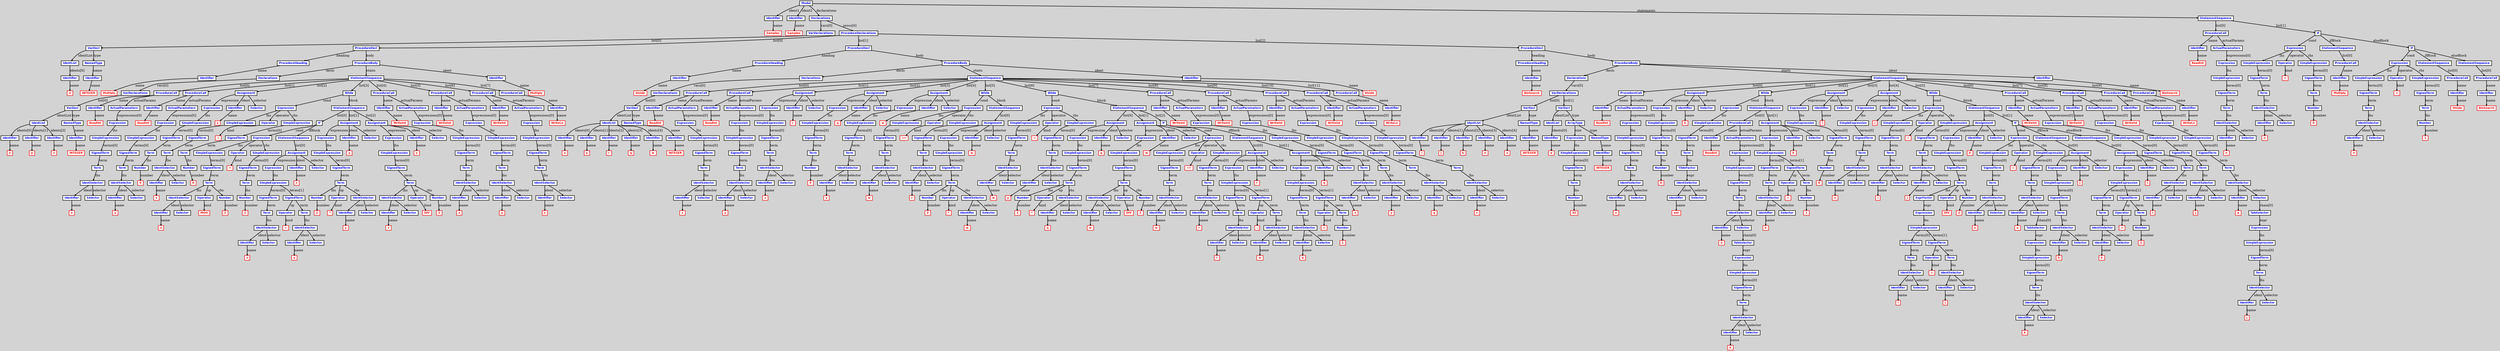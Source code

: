 digraph {
       ordering=out;
       ranksep=.4;
       bgcolor="lightgrey";

       node [shape=box, fixedsize=false, fontsize=12, fontname="Helvetica-bold", fontcolor="blue"
             width=.25, height=.25, color="black", fillcolor="white", style="filled, solid, bold"];
       edge [arrowsize=.5, color="black", style="bold"]
        Modul_83067670 [label="Modul"]
	Identifier_83067650 [label="Identifier"]
	Identifier_83002660 [label="Identifier"]
	Declarations_83067610 [label="Declarations"]
	VarDeclarations_83067490 [label="VarDeclarations"]
	VarDecl_83067450 [label="VarDecl"]
	IdentList_83067410 [label="IdentList"]
	Identifier_83067370 [label="Identifier"]
	NamedType_83067320 [label="NamedType"]
	Identifier_83067330 [label="Identifier"]
	ProcedureDeclarations_83067310 [label="ProcedureDeclarations"]
	ProcedureDecl_83067250 [label="ProcedureDecl"]
	ProcedureHeading_83067230 [label="ProcedureHeading"]
	Identifier_83067190 [label="Identifier"]
	ProcedureBody_83067170 [label="ProcedureBody"]
	Declarations_83067120 [label="Declarations"]
	VarDeclarations_83066960 [label="VarDeclarations"]
	VarDecl_83066920 [label="VarDecl"]
	IdentList_83066900 [label="IdentList"]
	Identifier_83066860 [label="Identifier"]
	Identifier_83066850 [label="Identifier"]
	Identifier_83066840 [label="Identifier"]
	NamedType_83066800 [label="NamedType"]
	Identifier_83066810 [label="Identifier"]
	StatementSequence_83066790 [label="StatementSequence"]
	ProcedureCall_83066700 [label="ProcedureCall"]
	Identifier_83066680 [label="Identifier"]
	ActualParameters_83066660 [label="ActualParameters"]
	Expression_83066610 [label="Expression"]
	SimpleExpression_83066570 [label="SimpleExpression"]
	SignedTerm_83066550 [label="SignedTerm"]
	Term_83066530 [label="Term"]
	IdentSelector_83066490 [label="IdentSelector"]
	Identifier_83066470 [label="Identifier"]
	Selector_83066450 [label="Selector"]
	ProcedureCall_83066340 [label="ProcedureCall"]
	Identifier_83066320 [label="Identifier"]
	ActualParameters_83066300 [label="ActualParameters"]
	Expression_83066250 [label="Expression"]
	SimpleExpression_83066220 [label="SimpleExpression"]
	SignedTerm_83066200 [label="SignedTerm"]
	Term_83066180 [label="Term"]
	IdentSelector_83066140 [label="IdentSelector"]
	Identifier_83066120 [label="Identifier"]
	Selector_83066100 [label="Selector"]
	Assignment_83066010 [label="Assignment"]
	Expression_83065960 [label="Expression"]
	SimpleExpression_83065930 [label="SimpleExpression"]
	SignedTerm_83065910 [label="SignedTerm"]
	Term_83065890 [label="Term"]
	Number_83065850 [label="Number"]
	Identifier_83065990 [label="Identifier"]
	Selector_83066030 [label="Selector"]
	While_83065790 [label="While"]
	Expression_83065750 [label="Expression"]
	SimpleExpression_83065720 [label="SimpleExpression"]
	SignedTerm_83065700 [label="SignedTerm"]
	Term_83065680 [label="Term"]
	IdentSelector_83065640 [label="IdentSelector"]
	Identifier_83065620 [label="Identifier"]
	Selector_83065600 [label="Selector"]
	Operator_83065560 [label="Operator"]
	SimpleExpression_83065540 [label="SimpleExpression"]
	SignedTerm_83065520 [label="SignedTerm"]
	Term_83065500 [label="Term"]
	Number_83065460 [label="Number"]
	StatementSequence_83065440 [label="StatementSequence"]
	If_83065370 [label="If"]
	Expression_83065320 [label="Expression"]
	SimpleExpression_83065290 [label="SimpleExpression"]
	SignedTerm_83065270 [label="SignedTerm"]
	Term_83065250 [label="Term"]
	IdentSelector_83065210 [label="IdentSelector"]
	Identifier_83065190 [label="Identifier"]
	Selector_83065150 [label="Selector"]
	Operator_83065110 [label="Operator"]
	Number_83065090 [label="Number"]
	Operator_83065070 [label="Operator"]
	SimpleExpression_83065050 [label="SimpleExpression"]
	SignedTerm_83065030 [label="SignedTerm"]
	Term_83065010 [label="Term"]
	Number_83064970 [label="Number"]
	StatementSequence_83064950 [label="StatementSequence"]
	Assignment_83064860 [label="Assignment"]
	Expression_83064810 [label="Expression"]
	SimpleExpression_83064780 [label="SimpleExpression"]
	SignedTerm_83064760 [label="SignedTerm"]
	Term_83064740 [label="Term"]
	IdentSelector_83064700 [label="IdentSelector"]
	Identifier_83064680 [label="Identifier"]
	Selector_83064660 [label="Selector"]
	SignedTerm_83064630 [label="SignedTerm"]
	Operator_83064610 [label="Operator"]
	Term_83064600 [label="Term"]
	IdentSelector_83064560 [label="IdentSelector"]
	Identifier_83064540 [label="Identifier"]
	Selector_83064520 [label="Selector"]
	Identifier_83064840 [label="Identifier"]
	Selector_83064880 [label="Selector"]
	Assignment_83064420 [label="Assignment"]
	Expression_83064370 [label="Expression"]
	SimpleExpression_83064340 [label="SimpleExpression"]
	SignedTerm_83064320 [label="SignedTerm"]
	Term_83064300 [label="Term"]
	Number_83064260 [label="Number"]
	Operator_83064220 [label="Operator"]
	IdentSelector_83064190 [label="IdentSelector"]
	Identifier_83064170 [label="Identifier"]
	Selector_83064150 [label="Selector"]
	Identifier_83064400 [label="Identifier"]
	Selector_83064440 [label="Selector"]
	Assignment_83064070 [label="Assignment"]
	Expression_83064020 [label="Expression"]
	SimpleExpression_83063990 [label="SimpleExpression"]
	SignedTerm_83063970 [label="SignedTerm"]
	Term_83063950 [label="Term"]
	IdentSelector_83063880 [label="IdentSelector"]
	Identifier_83063860 [label="Identifier"]
	Selector_83063840 [label="Selector"]
	Operator_83063810 [label="Operator"]
	Number_83063790 [label="Number"]
	Identifier_83064050 [label="Identifier"]
	Selector_83064090 [label="Selector"]
	ProcedureCall_83063720 [label="ProcedureCall"]
	Identifier_83063700 [label="Identifier"]
	ActualParameters_83063680 [label="ActualParameters"]
	Expression_83063630 [label="Expression"]
	SimpleExpression_83063600 [label="SimpleExpression"]
	SignedTerm_83063580 [label="SignedTerm"]
	Term_83063560 [label="Term"]
	IdentSelector_83063520 [label="IdentSelector"]
	Identifier_83063500 [label="Identifier"]
	Selector_83063480 [label="Selector"]
	ProcedureCall_83063340 [label="ProcedureCall"]
	Identifier_83063320 [label="Identifier"]
	ActualParameters_83063300 [label="ActualParameters"]
	Expression_83063250 [label="Expression"]
	SimpleExpression_83063220 [label="SimpleExpression"]
	SignedTerm_83063200 [label="SignedTerm"]
	Term_83063180 [label="Term"]
	IdentSelector_83063140 [label="IdentSelector"]
	Identifier_83063120 [label="Identifier"]
	Selector_83063100 [label="Selector"]
	ProcedureCall_83062990 [label="ProcedureCall"]
	Identifier_83062970 [label="Identifier"]
	ActualParameters_83062950 [label="ActualParameters"]
	Expression_83062900 [label="Expression"]
	SimpleExpression_83062870 [label="SimpleExpression"]
	SignedTerm_83062850 [label="SignedTerm"]
	Term_83062810 [label="Term"]
	IdentSelector_83062770 [label="IdentSelector"]
	Identifier_83062740 [label="Identifier"]
	Selector_83062720 [label="Selector"]
	ProcedureCall_83062630 [label="ProcedureCall"]
	Identifier_83062610 [label="Identifier"]
	Identifier_83062590 [label="Identifier"]
	ProcedureDecl_83062570 [label="ProcedureDecl"]
	ProcedureHeading_83062550 [label="ProcedureHeading"]
	Identifier_83062520 [label="Identifier"]
	ProcedureBody_83062500 [label="ProcedureBody"]
	Declarations_83062470 [label="Declarations"]
	VarDeclarations_83062380 [label="VarDeclarations"]
	VarDecl_83062360 [label="VarDecl"]
	IdentList_83062330 [label="IdentList"]
	Identifier_83062300 [label="Identifier"]
	Identifier_83062290 [label="Identifier"]
	Identifier_83062280 [label="Identifier"]
	Identifier_83062270 [label="Identifier"]
	Identifier_83062260 [label="Identifier"]
	NamedType_83062210 [label="NamedType"]
	Identifier_83062220 [label="Identifier"]
	StatementSequence_83062200 [label="StatementSequence"]
	ProcedureCall_83062070 [label="ProcedureCall"]
	Identifier_83062040 [label="Identifier"]
	ActualParameters_83062000 [label="ActualParameters"]
	Expression_83061940 [label="Expression"]
	SimpleExpression_83061910 [label="SimpleExpression"]
	SignedTerm_83061880 [label="SignedTerm"]
	Term_83061850 [label="Term"]
	IdentSelector_83061810 [label="IdentSelector"]
	Identifier_83061790 [label="Identifier"]
	Selector_83061770 [label="Selector"]
	ProcedureCall_83061650 [label="ProcedureCall"]
	Identifier_83061630 [label="Identifier"]
	ActualParameters_83061610 [label="ActualParameters"]
	Expression_83061560 [label="Expression"]
	SimpleExpression_83061530 [label="SimpleExpression"]
	SignedTerm_83061510 [label="SignedTerm"]
	Term_83061490 [label="Term"]
	IdentSelector_83061450 [label="IdentSelector"]
	Identifier_83061430 [label="Identifier"]
	Selector_83061410 [label="Selector"]
	Assignment_83061320 [label="Assignment"]
	Expression_83061270 [label="Expression"]
	SimpleExpression_83061240 [label="SimpleExpression"]
	SignedTerm_83061220 [label="SignedTerm"]
	Term_83061200 [label="Term"]
	IdentSelector_83061160 [label="IdentSelector"]
	Identifier_83061140 [label="Identifier"]
	Selector_83061120 [label="Selector"]
	Identifier_83061300 [label="Identifier"]
	Selector_83061340 [label="Selector"]
	Assignment_83061030 [label="Assignment"]
	Expression_83060980 [label="Expression"]
	SimpleExpression_83060950 [label="SimpleExpression"]
	SignedTerm_83060930 [label="SignedTerm"]
	Term_83060910 [label="Term"]
	Number_83060870 [label="Number"]
	Identifier_83061010 [label="Identifier"]
	Selector_83061050 [label="Selector"]
	Assignment_83060790 [label="Assignment"]
	Expression_83060740 [label="Expression"]
	SimpleExpression_83060710 [label="SimpleExpression"]
	SignedTerm_83060690 [label="SignedTerm"]
	Term_83060660 [label="Term"]
	IdentSelector_83060620 [label="IdentSelector"]
	Identifier_83060590 [label="Identifier"]
	Selector_83060570 [label="Selector"]
	Identifier_83060770 [label="Identifier"]
	Selector_83060810 [label="Selector"]
	While_83060490 [label="While"]
	Expression_83060440 [label="Expression"]
	SimpleExpression_83060410 [label="SimpleExpression"]
	SignedTerm_83060390 [label="SignedTerm"]
	Term_83060360 [label="Term"]
	IdentSelector_83060320 [label="IdentSelector"]
	Identifier_83060300 [label="Identifier"]
	Selector_83060280 [label="Selector"]
	Operator_83060230 [label="Operator"]
	SimpleExpression_83060210 [label="SimpleExpression"]
	SignedTerm_83060190 [label="SignedTerm"]
	Term_83060170 [label="Term"]
	IdentSelector_83060130 [label="IdentSelector"]
	Identifier_83060110 [label="Identifier"]
	Selector_83060090 [label="Selector"]
	StatementSequence_83060060 [label="StatementSequence"]
	Assignment_83059980 [label="Assignment"]
	Expression_83059930 [label="Expression"]
	SimpleExpression_83059900 [label="SimpleExpression"]
	SignedTerm_83059880 [label="SignedTerm"]
	Term_83059860 [label="Term"]
	Number_83059820 [label="Number"]
	Operator_83059800 [label="Operator"]
	IdentSelector_83059780 [label="IdentSelector"]
	Identifier_83059760 [label="Identifier"]
	Selector_83059740 [label="Selector"]
	Identifier_83059960 [label="Identifier"]
	Selector_83060000 [label="Selector"]
	While_83059680 [label="While"]
	Expression_83059640 [label="Expression"]
	SimpleExpression_83059610 [label="SimpleExpression"]
	SignedTerm_83059590 [label="SignedTerm"]
	Term_83059570 [label="Term"]
	IdentSelector_83059530 [label="IdentSelector"]
	Identifier_83059510 [label="Identifier"]
	Selector_83059490 [label="Selector"]
	Operator_83059420 [label="Operator"]
	SimpleExpression_83059400 [label="SimpleExpression"]
	SignedTerm_83059380 [label="SignedTerm"]
	Term_83059360 [label="Term"]
	IdentSelector_83059320 [label="IdentSelector"]
	Identifier_83059300 [label="Identifier"]
	Selector_83059280 [label="Selector"]
	StatementSequence_83059250 [label="StatementSequence"]
	Assignment_83059170 [label="Assignment"]
	Expression_83059120 [label="Expression"]
	SimpleExpression_83059080 [label="SimpleExpression"]
	SignedTerm_83059060 [label="SignedTerm"]
	Term_83059040 [label="Term"]
	Number_83059000 [label="Number"]
	Operator_83058980 [label="Operator"]
	IdentSelector_83058960 [label="IdentSelector"]
	Identifier_83058940 [label="Identifier"]
	Selector_83058920 [label="Selector"]
	Identifier_83059150 [label="Identifier"]
	Selector_83059190 [label="Selector"]
	Assignment_83058840 [label="Assignment"]
	Expression_83058790 [label="Expression"]
	SimpleExpression_83058760 [label="SimpleExpression"]
	SignedTerm_83058740 [label="SignedTerm"]
	Term_83058720 [label="Term"]
	IdentSelector_83050470 [label="IdentSelector"]
	Identifier_83050450 [label="Identifier"]
	Selector_83050430 [label="Selector"]
	Operator_83050400 [label="Operator"]
	Number_83050380 [label="Number"]
	Identifier_83058820 [label="Identifier"]
	Selector_83058860 [label="Selector"]
	If_83050330 [label="If"]
	Expression_83050300 [label="Expression"]
	SimpleExpression_83050270 [label="SimpleExpression"]
	SignedTerm_83050250 [label="SignedTerm"]
	Term_83050230 [label="Term"]
	IdentSelector_83050190 [label="IdentSelector"]
	Identifier_83050170 [label="Identifier"]
	Selector_83050150 [label="Selector"]
	Operator_83050100 [label="Operator"]
	SimpleExpression_83050060 [label="SimpleExpression"]
	SignedTerm_83050030 [label="SignedTerm"]
	Term_83050010 [label="Term"]
	IdentSelector_83049970 [label="IdentSelector"]
	Identifier_83049920 [label="Identifier"]
	Selector_83049890 [label="Selector"]
	StatementSequence_83049830 [label="StatementSequence"]
	Assignment_83049740 [label="Assignment"]
	Expression_83049690 [label="Expression"]
	SimpleExpression_83049660 [label="SimpleExpression"]
	SignedTerm_83049630 [label="SignedTerm"]
	Term_83049610 [label="Term"]
	IdentSelector_83049570 [label="IdentSelector"]
	Identifier_83049550 [label="Identifier"]
	Selector_83049530 [label="Selector"]
	SignedTerm_83049500 [label="SignedTerm"]
	Operator_83049470 [label="Operator"]
	Term_83049460 [label="Term"]
	IdentSelector_83049420 [label="IdentSelector"]
	Identifier_83049390 [label="Identifier"]
	Selector_83049370 [label="Selector"]
	Identifier_83049720 [label="Identifier"]
	Selector_83049760 [label="Selector"]
	Assignment_83049280 [label="Assignment"]
	Expression_83049220 [label="Expression"]
	SimpleExpression_83049190 [label="SimpleExpression"]
	SignedTerm_83049170 [label="SignedTerm"]
	Term_83049150 [label="Term"]
	IdentSelector_83049110 [label="IdentSelector"]
	Identifier_83049080 [label="Identifier"]
	Selector_83049020 [label="Selector"]
	SignedTerm_83048990 [label="SignedTerm"]
	Operator_83048970 [label="Operator"]
	Term_83048960 [label="Term"]
	Number_83048920 [label="Number"]
	Identifier_83049260 [label="Identifier"]
	Selector_83049300 [label="Selector"]
	ProcedureCall_83048840 [label="ProcedureCall"]
	Identifier_83048810 [label="Identifier"]
	ActualParameters_83048790 [label="ActualParameters"]
	Expression_83048740 [label="Expression"]
	SimpleExpression_83048680 [label="SimpleExpression"]
	SignedTerm_83048660 [label="SignedTerm"]
	Term_83048640 [label="Term"]
	IdentSelector_83048590 [label="IdentSelector"]
	Identifier_83048560 [label="Identifier"]
	Selector_83048540 [label="Selector"]
	ProcedureCall_83048450 [label="ProcedureCall"]
	Identifier_83048430 [label="Identifier"]
	ActualParameters_83048410 [label="ActualParameters"]
	Expression_83048330 [label="Expression"]
	SimpleExpression_83048300 [label="SimpleExpression"]
	SignedTerm_83048280 [label="SignedTerm"]
	Term_83048260 [label="Term"]
	IdentSelector_83048220 [label="IdentSelector"]
	Identifier_83048200 [label="Identifier"]
	Selector_83048180 [label="Selector"]
	ProcedureCall_83048090 [label="ProcedureCall"]
	Identifier_83048070 [label="Identifier"]
	ActualParameters_83048050 [label="ActualParameters"]
	Expression_83047980 [label="Expression"]
	SimpleExpression_83047940 [label="SimpleExpression"]
	SignedTerm_83047910 [label="SignedTerm"]
	Term_83047890 [label="Term"]
	IdentSelector_83047850 [label="IdentSelector"]
	Identifier_83047830 [label="Identifier"]
	Selector_83047810 [label="Selector"]
	ProcedureCall_83047720 [label="ProcedureCall"]
	Identifier_83047700 [label="Identifier"]
	ActualParameters_83047680 [label="ActualParameters"]
	Expression_83047630 [label="Expression"]
	SimpleExpression_83047600 [label="SimpleExpression"]
	SignedTerm_83047580 [label="SignedTerm"]
	Term_83047560 [label="Term"]
	IdentSelector_83047510 [label="IdentSelector"]
	Identifier_83047470 [label="Identifier"]
	Selector_83047450 [label="Selector"]
	ProcedureCall_83047340 [label="ProcedureCall"]
	Identifier_83047320 [label="Identifier"]
	Identifier_83047300 [label="Identifier"]
	ProcedureDecl_83047280 [label="ProcedureDecl"]
	ProcedureHeading_83047260 [label="ProcedureHeading"]
	Identifier_83047230 [label="Identifier"]
	ProcedureBody_83047210 [label="ProcedureBody"]
	Declarations_83047180 [label="Declarations"]
	VarDeclarations_83047060 [label="VarDeclarations"]
	VarDecl_83047040 [label="VarDecl"]
	IdentList_83047020 [label="IdentList"]
	Identifier_83047000 [label="Identifier"]
	Identifier_83046990 [label="Identifier"]
	Identifier_83046980 [label="Identifier"]
	Identifier_83046970 [label="Identifier"]
	Identifier_83046960 [label="Identifier"]
	NamedType_83046890 [label="NamedType"]
	Identifier_83046900 [label="Identifier"]
	VarDecl_83046880 [label="VarDecl"]
	IdentList_83046860 [label="IdentList"]
	Identifier_83046830 [label="Identifier"]
	ArrayType_83046800 [label="ArrayType"]
	Expression_83046760 [label="Expression"]
	SimpleExpression_83046730 [label="SimpleExpression"]
	SignedTerm_83046710 [label="SignedTerm"]
	Term_83046690 [label="Term"]
	Number_83046650 [label="Number"]
	NamedType_83046590 [label="NamedType"]
	Identifier_83046600 [label="Identifier"]
	StatementSequence_83046580 [label="StatementSequence"]
	ProcedureCall_83046490 [label="ProcedureCall"]
	Identifier_83046470 [label="Identifier"]
	ActualParameters_83046450 [label="ActualParameters"]
	Expression_83046370 [label="Expression"]
	SimpleExpression_83046340 [label="SimpleExpression"]
	SignedTerm_83046320 [label="SignedTerm"]
	Term_83046300 [label="Term"]
	IdentSelector_83046250 [label="IdentSelector"]
	Identifier_83046230 [label="Identifier"]
	Selector_83046210 [label="Selector"]
	Assignment_83046120 [label="Assignment"]
	Expression_83046070 [label="Expression"]
	SimpleExpression_83046040 [label="SimpleExpression"]
	SignedTerm_83046020 [label="SignedTerm"]
	Term_83046000 [label="Term"]
	Number_83045960 [label="Number"]
	Identifier_83046100 [label="Identifier"]
	Selector_83046140 [label="Selector"]
	While_83045890 [label="While"]
	Expression_83045840 [label="Expression"]
	SimpleExpression_83045810 [label="SimpleExpression"]
	SignedTerm_83045790 [label="SignedTerm"]
	Term_83045770 [label="Term"]
	TildeFactor_83045730 [label="TildeFactor"]
	IdentSelector_83045710 [label="IdentSelector"]
	Identifier_83045690 [label="Identifier"]
	Selector_83045670 [label="Selector"]
	StatementSequence_83045620 [label="StatementSequence"]
	ProcedureCall_83045540 [label="ProcedureCall"]
	Identifier_83045520 [label="Identifier"]
	ActualParameters_83045500 [label="ActualParameters"]
	Expression_83045450 [label="Expression"]
	SimpleExpression_83045420 [label="SimpleExpression"]
	SignedTerm_83045390 [label="SignedTerm"]
	Term_83045330 [label="Term"]
	IdentSelector_83045210 [label="IdentSelector"]
	Identifier_83045190 [label="Identifier"]
	Selector_83045140 [label="Selector"]
	TabSelector_83044870 [label="TabSelector"]
	Expression_83045100 [label="Expression"]
	SimpleExpression_83045070 [label="SimpleExpression"]
	SignedTerm_83045050 [label="SignedTerm"]
	Term_83045030 [label="Term"]
	IdentSelector_83044950 [label="IdentSelector"]
	Identifier_83044930 [label="Identifier"]
	Selector_83044910 [label="Selector"]
	Assignment_83044680 [label="Assignment"]
	Expression_83044610 [label="Expression"]
	SimpleExpression_83044580 [label="SimpleExpression"]
	SignedTerm_83044540 [label="SignedTerm"]
	Term_83044500 [label="Term"]
	IdentSelector_83044420 [label="IdentSelector"]
	Identifier_83044400 [label="Identifier"]
	Selector_83044370 [label="Selector"]
	SignedTerm_83044290 [label="SignedTerm"]
	Operator_83044270 [label="Operator"]
	Term_83044240 [label="Term"]
	Number_83044170 [label="Number"]
	Identifier_83044640 [label="Identifier"]
	Selector_83044730 [label="Selector"]
	Assignment_83044040 [label="Assignment"]
	Expression_83043970 [label="Expression"]
	SimpleExpression_83043900 [label="SimpleExpression"]
	SignedTerm_83043860 [label="SignedTerm"]
	Term_83043840 [label="Term"]
	Number_83043770 [label="Number"]
	Identifier_83044020 [label="Identifier"]
	Selector_83044090 [label="Selector"]
	Assignment_83043600 [label="Assignment"]
	Expression_83043500 [label="Expression"]
	SimpleExpression_83043450 [label="SimpleExpression"]
	SignedTerm_83043430 [label="SignedTerm"]
	Term_83043390 [label="Term"]
	IdentSelector_83043290 [label="IdentSelector"]
	Identifier_83043250 [label="Identifier"]
	Selector_83043190 [label="Selector"]
	Identifier_83043560 [label="Identifier"]
	Selector_83043620 [label="Selector"]
	While_83043120 [label="While"]
	Expression_83043060 [label="Expression"]
	SimpleExpression_83043020 [label="SimpleExpression"]
	SignedTerm_83042970 [label="SignedTerm"]
	Term_83042950 [label="Term"]
	IdentSelector_83042890 [label="IdentSelector"]
	Identifier_83042870 [label="Identifier"]
	Selector_83042850 [label="Selector"]
	Operator_83042810 [label="Operator"]
	SimpleExpression_83042790 [label="SimpleExpression"]
	SignedTerm_83042770 [label="SignedTerm"]
	Term_83042750 [label="Term"]
	IdentSelector_83042690 [label="IdentSelector"]
	Identifier_83042660 [label="Identifier"]
	Selector_83042640 [label="Selector"]
	StatementSequence_83042610 [label="StatementSequence"]
	Assignment_83042500 [label="Assignment"]
	Expression_83042450 [label="Expression"]
	SimpleExpression_83042400 [label="SimpleExpression"]
	SignedTerm_83042380 [label="SignedTerm"]
	Term_83042330 [label="Term"]
	ExprFactor_83009500 [label="ExprFactor"]
	Expression_83009460 [label="Expression"]
	SimpleExpression_83009430 [label="SimpleExpression"]
	SignedTerm_83009380 [label="SignedTerm"]
	Term_83009330 [label="Term"]
	IdentSelector_83009200 [label="IdentSelector"]
	Identifier_83009170 [label="Identifier"]
	Selector_83009130 [label="Selector"]
	SignedTerm_83009100 [label="SignedTerm"]
	Operator_83009040 [label="Operator"]
	Term_83009020 [label="Term"]
	IdentSelector_83008950 [label="IdentSelector"]
	Identifier_83008920 [label="Identifier"]
	Selector_83008880 [label="Selector"]
	Operator_83008740 [label="Operator"]
	Number_83008720 [label="Number"]
	Identifier_83042480 [label="Identifier"]
	Selector_83042530 [label="Selector"]
	If_83008610 [label="If"]
	Expression_83008560 [label="Expression"]
	SimpleExpression_83008470 [label="SimpleExpression"]
	SignedTerm_83008430 [label="SignedTerm"]
	Term_83008410 [label="Term"]
	IdentSelector_83008340 [label="IdentSelector"]
	Identifier_83008300 [label="Identifier"]
	Selector_83008260 [label="Selector"]
	Operator_83008190 [label="Operator"]
	SimpleExpression_83008140 [label="SimpleExpression"]
	SignedTerm_83008100 [label="SignedTerm"]
	Term_83008040 [label="Term"]
	IdentSelector_83007970 [label="IdentSelector"]
	Identifier_83007940 [label="Identifier"]
	Selector_83007910 [label="Selector"]
	TabSelector_83007580 [label="TabSelector"]
	Expression_83007880 [label="Expression"]
	SimpleExpression_83007850 [label="SimpleExpression"]
	SignedTerm_83007810 [label="SignedTerm"]
	Term_83007790 [label="Term"]
	IdentSelector_83007710 [label="IdentSelector"]
	Identifier_83007670 [label="Identifier"]
	Selector_83007630 [label="Selector"]
	StatementSequence_83007560 [label="StatementSequence"]
	Assignment_83007430 [label="Assignment"]
	Expression_83007380 [label="Expression"]
	SimpleExpression_83007350 [label="SimpleExpression"]
	SignedTerm_83007320 [label="SignedTerm"]
	Term_83007280 [label="Term"]
	IdentSelector_83007220 [label="IdentSelector"]
	Identifier_83007170 [label="Identifier"]
	Selector_83007150 [label="Selector"]
	Identifier_83007410 [label="Identifier"]
	Selector_83007460 [label="Selector"]
	StatementSequence_83007090 [label="StatementSequence"]
	Assignment_83006950 [label="Assignment"]
	Expression_83006840 [label="Expression"]
	SimpleExpression_83006770 [label="SimpleExpression"]
	SignedTerm_83006730 [label="SignedTerm"]
	Term_83006710 [label="Term"]
	IdentSelector_83006580 [label="IdentSelector"]
	Identifier_83006530 [label="Identifier"]
	Selector_83006440 [label="Selector"]
	SignedTerm_83006360 [label="SignedTerm"]
	Operator_83006340 [label="Operator"]
	Term_83006330 [label="Term"]
	Number_83006280 [label="Number"]
	Identifier_83006890 [label="Identifier"]
	Selector_83006990 [label="Selector"]
	ProcedureCall_83006100 [label="ProcedureCall"]
	Identifier_83006080 [label="Identifier"]
	ActualParameters_83006060 [label="ActualParameters"]
	Expression_83005990 [label="Expression"]
	SimpleExpression_83005950 [label="SimpleExpression"]
	SignedTerm_83005920 [label="SignedTerm"]
	Term_83005860 [label="Term"]
	IdentSelector_83005800 [label="IdentSelector"]
	Identifier_83005780 [label="Identifier"]
	Selector_83005760 [label="Selector"]
	ProcedureCall_83005660 [label="ProcedureCall"]
	Identifier_83005640 [label="Identifier"]
	ActualParameters_83005620 [label="ActualParameters"]
	Expression_83005540 [label="Expression"]
	SimpleExpression_83005510 [label="SimpleExpression"]
	SignedTerm_83005490 [label="SignedTerm"]
	Term_83005460 [label="Term"]
	IdentSelector_83005400 [label="IdentSelector"]
	Identifier_83005380 [label="Identifier"]
	Selector_83005360 [label="Selector"]
	ProcedureCall_83005270 [label="ProcedureCall"]
	Identifier_83005250 [label="Identifier"]
	ActualParameters_83005230 [label="ActualParameters"]
	Expression_83005180 [label="Expression"]
	SimpleExpression_83005150 [label="SimpleExpression"]
	SignedTerm_83005130 [label="SignedTerm"]
	Term_83005110 [label="Term"]
	IdentSelector_83005070 [label="IdentSelector"]
	Identifier_83005050 [label="Identifier"]
	Selector_83005020 [label="Selector"]
	TabSelector_83004790 [label="TabSelector"]
	Expression_83004990 [label="Expression"]
	SimpleExpression_83004960 [label="SimpleExpression"]
	SignedTerm_83004940 [label="SignedTerm"]
	Term_83004910 [label="Term"]
	IdentSelector_83004870 [label="IdentSelector"]
	Identifier_83004850 [label="Identifier"]
	Selector_83004830 [label="Selector"]
	ProcedureCall_83004680 [label="ProcedureCall"]
	Identifier_83004660 [label="Identifier"]
	Identifier_83004640 [label="Identifier"]
	StatementSequence_83004630 [label="StatementSequence"]
	ProcedureCall_83004550 [label="ProcedureCall"]
	Identifier_83004530 [label="Identifier"]
	ActualParameters_83004510 [label="ActualParameters"]
	Expression_83004430 [label="Expression"]
	SimpleExpression_83004390 [label="SimpleExpression"]
	SignedTerm_83004370 [label="SignedTerm"]
	Term_83004350 [label="Term"]
	IdentSelector_83004310 [label="IdentSelector"]
	Identifier_83004290 [label="Identifier"]
	Selector_83004260 [label="Selector"]
	If_83004160 [label="If"]
	Expression_83004130 [label="Expression"]
	SimpleExpression_83004080 [label="SimpleExpression"]
	SignedTerm_83004060 [label="SignedTerm"]
	Term_83004030 [label="Term"]
	IdentSelector_83003980 [label="IdentSelector"]
	Identifier_83003960 [label="Identifier"]
	Selector_83003940 [label="Selector"]
	Operator_83003870 [label="Operator"]
	SimpleExpression_83003850 [label="SimpleExpression"]
	SignedTerm_83003820 [label="SignedTerm"]
	Term_83003800 [label="Term"]
	Number_83003760 [label="Number"]
	StatementSequence_83003740 [label="StatementSequence"]
	ProcedureCall_83003650 [label="ProcedureCall"]
	Identifier_83003610 [label="Identifier"]
	If_83003590 [label="If"]
	Expression_83003560 [label="Expression"]
	SimpleExpression_83003530 [label="SimpleExpression"]
	SignedTerm_83003510 [label="SignedTerm"]
	Term_83003490 [label="Term"]
	IdentSelector_83003450 [label="IdentSelector"]
	Identifier_83003420 [label="Identifier"]
	Selector_83003400 [label="Selector"]
	Operator_83003360 [label="Operator"]
	SimpleExpression_83003340 [label="SimpleExpression"]
	SignedTerm_83003310 [label="SignedTerm"]
	Term_83003290 [label="Term"]
	Number_83003240 [label="Number"]
	StatementSequence_83003220 [label="StatementSequence"]
	ProcedureCall_83003030 [label="ProcedureCall"]
	Identifier_83003010 [label="Identifier"]
	StatementSequence_83002940 [label="StatementSequence"]
	ProcedureCall_83002710 [label="ProcedureCall"]
	Identifier_83002690 [label="Identifier"]
       
        Token_82917350 [label="Samples",fontcolor="red",color="red"]
	Token_83069890 [label="Samples",fontcolor="red",color="red"]
	Token_82892190 [label="n",fontcolor="red",color="red"]
	Token_82614560 [label="INTEGER",fontcolor="red",color="red"]
	Token_82608370 [label="Multiply",fontcolor="red",color="red"]
	Token_82593230 [label="x",fontcolor="red",color="red"]
	Token_82587400 [label="y",fontcolor="red",color="red"]
	Token_82573330 [label="z",fontcolor="red",color="red"]
	Token_82558340 [label="INTEGER",fontcolor="red",color="red"]
	Token_82552150 [label="ReadInt",fontcolor="red",color="red"]
	Token_82537690 [label="x",fontcolor="red",color="red"]
	Token_82511960 [label="ReadInt",fontcolor="red",color="red"]
	Token_82480090 [label="y",fontcolor="red",color="red"]
	Token_81915910 [label="0",fontcolor="red",color="red"]
	Token_82419860 [label="z",fontcolor="red",color="red"]
	Token_81899770 [label="x",fontcolor="red",color="red"]
	Token_81896720 [label=">",fontcolor="red",color="red"]
	Token_81891260 [label="0",fontcolor="red",color="red"]
	Token_81882700 [label="x",fontcolor="red",color="red"]
	Token_81877260 [label="MOD",fontcolor="red",color="red"]
	Token_81871420 [label="2",fontcolor="red",color="red"]
	Token_81866910 [label="=",fontcolor="red",color="red"]
	Token_81858920 [label="1",fontcolor="red",color="red"]
	Token_81837140 [label="z",fontcolor="red",color="red"]
	Token_81830630 [label="+",fontcolor="red",color="red"]
	Token_83366770 [label="y",fontcolor="red",color="red"]
	Token_81846440 [label="z",fontcolor="red",color="red"]
	Token_83332390 [label="2",fontcolor="red",color="red"]
	Token_83329110 [label="*",fontcolor="red",color="red"]
	Token_83267940 [label="y",fontcolor="red",color="red"]
	Token_83348030 [label="y",fontcolor="red",color="red"]
	Token_83245510 [label="x",fontcolor="red",color="red"]
	Token_83241870 [label="DIV",fontcolor="red",color="red"]
	Token_83204350 [label="2",fontcolor="red",color="red"]
	Token_83252410 [label="x",fontcolor="red",color="red"]
	Token_83164230 [label="WriteInt",fontcolor="red",color="red"]
	Token_83155260 [label="x",fontcolor="red",color="red"]
	Token_83104350 [label="WriteInt",fontcolor="red",color="red"]
	Token_83072950 [label="y",fontcolor="red",color="red"]
	Token_83064230 [label="WriteInt",fontcolor="red",color="red"]
	Token_83049870 [label="z",fontcolor="red",color="red"]
	Token_83006610 [label="WriteLn",fontcolor="red",color="red"]
	Token_83003320 [label="Multiply",fontcolor="red",color="red"]
	Token_82978650 [label="Divide",fontcolor="red",color="red"]
	Token_82918580 [label="x",fontcolor="red",color="red"]
	Token_82894630 [label="y",fontcolor="red",color="red"]
	Token_82888070 [label="r",fontcolor="red",color="red"]
	Token_82611390 [label="q",fontcolor="red",color="red"]
	Token_82597270 [label="w",fontcolor="red",color="red"]
	Token_82590300 [label="INTEGER",fontcolor="red",color="red"]
	Token_82584040 [label="ReadInt",fontcolor="red",color="red"]
	Token_82569490 [label="x",fontcolor="red",color="red"]
	Token_82552940 [label="ReadInt",fontcolor="red",color="red"]
	Token_82538400 [label="y",fontcolor="red",color="red"]
	Token_82480330 [label="x",fontcolor="red",color="red"]
	Token_82512610 [label="r",fontcolor="red",color="red"]
	Token_82406330 [label="0",fontcolor="red",color="red"]
	Token_82423860 [label="q",fontcolor="red",color="red"]
	Token_81895600 [label="y",fontcolor="red",color="red"]
	Token_81905460 [label="w",fontcolor="red",color="red"]
	Token_81885710 [label="w",fontcolor="red",color="red"]
	Token_81882590 [label="<=",fontcolor="red",color="red"]
	Token_81876770 [label="r",fontcolor="red",color="red"]
	Token_81853760 [label="2",fontcolor="red",color="red"]
	Token_81847680 [label="*",fontcolor="red",color="red"]
	Token_81843030 [label="w",fontcolor="red",color="red"]
	Token_81869240 [label="w",fontcolor="red",color="red"]
	Token_81830170 [label="w",fontcolor="red",color="red"]
	Token_83367780 [label=">",fontcolor="red",color="red"]
	Token_83351490 [label="y",fontcolor="red",color="red"]
	Token_83330020 [label="2",fontcolor="red",color="red"]
	Token_83269560 [label="*",fontcolor="red",color="red"]
	Token_83264020 [label="q",fontcolor="red",color="red"]
	Token_83345680 [label="q",fontcolor="red",color="red"]
	Token_83242950 [label="w",fontcolor="red",color="red"]
	Token_83239310 [label="DIV",fontcolor="red",color="red"]
	Token_83201110 [label="2",fontcolor="red",color="red"]
	Token_83249910 [label="w",fontcolor="red",color="red"]
	Token_83159250 [label="w",fontcolor="red",color="red"]
	Token_83156480 [label="<=",fontcolor="red",color="red"]
	Token_83152000 [label="r",fontcolor="red",color="red"]
	Token_83072800 [label="r",fontcolor="red",color="red"]
	Token_83069610 [label="-",fontcolor="red",color="red"]
	Token_83065160 [label="w",fontcolor="red",color="red"]
	Token_83104990 [label="r",fontcolor="red",color="red"]
	Token_83043710 [label="q",fontcolor="red",color="red"]
	Token_83005580 [label="+",fontcolor="red",color="red"]
	Token_82984660 [label="1",fontcolor="red",color="red"]
	Token_83059470 [label="q",fontcolor="red",color="red"]
	Token_82977860 [label="WriteInt",fontcolor="red",color="red"]
	Token_82918140 [label="x",fontcolor="red",color="red"]
	Token_82891360 [label="WriteInt",fontcolor="red",color="red"]
	Token_82613940 [label="y",fontcolor="red",color="red"]
	Token_82597320 [label="WriteInt",fontcolor="red",color="red"]
	Token_82590750 [label="q",fontcolor="red",color="red"]
	Token_82574170 [label="WriteInt",fontcolor="red",color="red"]
	Token_82567720 [label="r",fontcolor="red",color="red"]
	Token_82551080 [label="WriteLn",fontcolor="red",color="red"]
	Token_82538580 [label="Divide",fontcolor="red",color="red"]
	Token_82514920 [label="BinSearch",fontcolor="red",color="red"]
	Token_82482410 [label="i",fontcolor="red",color="red"]
	Token_82425700 [label="j",fontcolor="red",color="red"]
	Token_82409010 [label="k",fontcolor="red",color="red"]
	Token_81909190 [label="n",fontcolor="red",color="red"]
	Token_81899880 [label="x",fontcolor="red",color="red"]
	Token_81890340 [label="INTEGER",fontcolor="red",color="red"]
	Token_81881610 [label="a",fontcolor="red",color="red"]
	Token_81870420 [label="32",fontcolor="red",color="red"]
	Token_81863750 [label="INTEGER",fontcolor="red",color="red"]
	Token_81847070 [label="ReadInt",fontcolor="red",color="red"]
	Token_81838930 [label="x",fontcolor="red",color="red"]
	Token_83346360 [label="0",fontcolor="red",color="red"]
	Token_83365680 [label="k",fontcolor="red",color="red"]
	Token_83269680 [label="eot",fontcolor="red",color="red"]
	Token_83254620 [label="ReadInt",fontcolor="red",color="red"]
	Token_83247990 [label="a",fontcolor="red",color="red"]
	Token_83241160 [label="k",fontcolor="red",color="red"]
	Token_83152490 [label="k",fontcolor="red",color="red"]
	Token_83148940 [label="+",fontcolor="red",color="red"]
	Token_83102290 [label="1",fontcolor="red",color="red"]
	Token_83160850 [label="k",fontcolor="red",color="red"]
	Token_83063920 [label="0",fontcolor="red",color="red"]
	Token_83071310 [label="i",fontcolor="red",color="red"]
	Token_83008790 [label="n",fontcolor="red",color="red"]
	Token_83049940 [label="j",fontcolor="red",color="red"]
	Token_82983490 [label="i",fontcolor="red",color="red"]
	Token_82980900 [label="<",fontcolor="red",color="red"]
	Token_82951540 [label="j",fontcolor="red",color="red"]
	Token_82890220 [label="i",fontcolor="red",color="red"]
	Token_82615840 [label="+",fontcolor="red",color="red"]
	Token_82611730 [label="j",fontcolor="red",color="red"]
	Token_82597170 [label="DIV",fontcolor="red",color="red"]
	Token_82593030 [label="2",fontcolor="red",color="red"]
	Token_82918200 [label="k",fontcolor="red",color="red"]
	Token_82586180 [label="x",fontcolor="red",color="red"]
	Token_82583840 [label="<",fontcolor="red",color="red"]
	Token_82571590 [label="a",fontcolor="red",color="red"]
	Token_82556590 [label="k",fontcolor="red",color="red"]
	Token_82516100 [label="k",fontcolor="red",color="red"]
	Token_82540370 [label="j",fontcolor="red",color="red"]
	Token_82477270 [label="k",fontcolor="red",color="red"]
	Token_82424050 [label="+",fontcolor="red",color="red"]
	Token_82409730 [label="1",fontcolor="red",color="red"]
	Token_82510660 [label="i",fontcolor="red",color="red"]
	Token_81908840 [label="WriteInt",fontcolor="red",color="red"]
	Token_81898730 [label="i",fontcolor="red",color="red"]
	Token_81887050 [label="WriteInt",fontcolor="red",color="red"]
	Token_81877430 [label="j",fontcolor="red",color="red"]
	Token_81864820 [label="WriteInt",fontcolor="red",color="red"]
	Token_81848740 [label="a",fontcolor="red",color="red"]
	Token_81839470 [label="j",fontcolor="red",color="red"]
	Token_83351340 [label="WriteLn",fontcolor="red",color="red"]
	Token_83346310 [label="BinSearch",fontcolor="red",color="red"]
	Token_83331080 [label="ReadInt",fontcolor="red",color="red"]
	Token_83267100 [label="n",fontcolor="red",color="red"]
	Token_83247860 [label="n",fontcolor="red",color="red"]
	Token_83244680 [label="=",fontcolor="red",color="red"]
	Token_83240490 [label="0",fontcolor="red",color="red"]
	Token_83201190 [label="Multiply",fontcolor="red",color="red"]
	Token_83161130 [label="n",fontcolor="red",color="red"]
	Token_83157100 [label="=",fontcolor="red",color="red"]
	Token_83152370 [label="1",fontcolor="red",color="red"]
	Token_83105340 [label="Divide",fontcolor="red",color="red"]
	Token_83074740 [label="BinSearch",fontcolor="red",color="red"]

	Modul_83067670 -> Identifier_83067650 [label="ident1"]
Identifier_83067650 -> Token_82917350 [label="name"]
Modul_83067670 -> Identifier_83002660 [label="ident2"]
Identifier_83002660 -> Token_83069890 [label="name"]
Modul_83067670 -> Declarations_83067610 [label="declarations"]
Declarations_83067610 -> VarDeclarations_83067490 [label="vars[0]"]
VarDeclarations_83067490 -> VarDecl_83067450 [label="list[0]"]
VarDecl_83067450 -> IdentList_83067410 [label="identList"]
IdentList_83067410 -> Identifier_83067370 [label="idents[0]"]
Identifier_83067370 -> Token_82892190 [label="name"]
VarDecl_83067450 -> NamedType_83067320 [label="type"]
NamedType_83067320 -> Identifier_83067330 [label="name"]
Identifier_83067330 -> Token_82614560 [label="name"]
Declarations_83067610 -> ProcedureDeclarations_83067310 [label="procs[0]"]
ProcedureDeclarations_83067310 -> ProcedureDecl_83067250 [label="list[0]"]
ProcedureDecl_83067250 -> ProcedureHeading_83067230 [label="heading"]
ProcedureHeading_83067230 -> Identifier_83067190 [label="name"]
Identifier_83067190 -> Token_82608370 [label="name"]
ProcedureDecl_83067250 -> ProcedureBody_83067170 [label="body"]
ProcedureBody_83067170 -> Declarations_83067120 [label="decls"]
Declarations_83067120 -> VarDeclarations_83066960 [label="vars[0]"]
VarDeclarations_83066960 -> VarDecl_83066920 [label="list[0]"]
VarDecl_83066920 -> IdentList_83066900 [label="identList"]
IdentList_83066900 -> Identifier_83066860 [label="idents[0]"]
Identifier_83066860 -> Token_82593230 [label="name"]
IdentList_83066900 -> Identifier_83066850 [label="idents[1]"]
Identifier_83066850 -> Token_82587400 [label="name"]
IdentList_83066900 -> Identifier_83066840 [label="idents[2]"]
Identifier_83066840 -> Token_82573330 [label="name"]
VarDecl_83066920 -> NamedType_83066800 [label="type"]
NamedType_83066800 -> Identifier_83066810 [label="name"]
Identifier_83066810 -> Token_82558340 [label="name"]
ProcedureBody_83067170 -> StatementSequence_83066790 [label="stmts"]
StatementSequence_83066790 -> ProcedureCall_83066700 [label="list[0]"]
ProcedureCall_83066700 -> Identifier_83066680 [label="name"]
Identifier_83066680 -> Token_82552150 [label="name"]
ProcedureCall_83066700 -> ActualParameters_83066660 [label="actualParams"]
ActualParameters_83066660 -> Expression_83066610 [label="expressions[0]"]
Expression_83066610 -> SimpleExpression_83066570 [label="lhs"]
SimpleExpression_83066570 -> SignedTerm_83066550 [label="terms[0]"]
SignedTerm_83066550 -> Term_83066530 [label="term"]
Term_83066530 -> IdentSelector_83066490 [label="lhs"]
IdentSelector_83066490 -> Identifier_83066470 [label="ident"]
Identifier_83066470 -> Token_82537690 [label="name"]
IdentSelector_83066490 -> Selector_83066450 [label="selector"]
StatementSequence_83066790 -> ProcedureCall_83066340 [label="list[1]"]
ProcedureCall_83066340 -> Identifier_83066320 [label="name"]
Identifier_83066320 -> Token_82511960 [label="name"]
ProcedureCall_83066340 -> ActualParameters_83066300 [label="actualParams"]
ActualParameters_83066300 -> Expression_83066250 [label="expressions[0]"]
Expression_83066250 -> SimpleExpression_83066220 [label="lhs"]
SimpleExpression_83066220 -> SignedTerm_83066200 [label="terms[0]"]
SignedTerm_83066200 -> Term_83066180 [label="term"]
Term_83066180 -> IdentSelector_83066140 [label="lhs"]
IdentSelector_83066140 -> Identifier_83066120 [label="ident"]
Identifier_83066120 -> Token_82480090 [label="name"]
IdentSelector_83066140 -> Selector_83066100 [label="selector"]
StatementSequence_83066790 -> Assignment_83066010 [label="list[2]"]
Assignment_83066010 -> Expression_83065960 [label="expression"]
Expression_83065960 -> SimpleExpression_83065930 [label="lhs"]
SimpleExpression_83065930 -> SignedTerm_83065910 [label="terms[0]"]
SignedTerm_83065910 -> Term_83065890 [label="term"]
Term_83065890 -> Number_83065850 [label="lhs"]
Number_83065850 -> Token_81915910 [label="number"]
Assignment_83066010 -> Identifier_83065990 [label="ident"]
Identifier_83065990 -> Token_82419860 [label="name"]
Assignment_83066010 -> Selector_83066030 [label="selector"]
StatementSequence_83066790 -> While_83065790 [label="list[3]"]
While_83065790 -> Expression_83065750 [label="cond"]
Expression_83065750 -> SimpleExpression_83065720 [label="lhs"]
SimpleExpression_83065720 -> SignedTerm_83065700 [label="terms[0]"]
SignedTerm_83065700 -> Term_83065680 [label="term"]
Term_83065680 -> IdentSelector_83065640 [label="lhs"]
IdentSelector_83065640 -> Identifier_83065620 [label="ident"]
Identifier_83065620 -> Token_81899770 [label="name"]
IdentSelector_83065640 -> Selector_83065600 [label="selector"]
Expression_83065750 -> Operator_83065560 [label="operator"]
Operator_83065560 -> Token_81896720 [label="kind"]
Expression_83065750 -> SimpleExpression_83065540 [label="rhs"]
SimpleExpression_83065540 -> SignedTerm_83065520 [label="terms[0]"]
SignedTerm_83065520 -> Term_83065500 [label="term"]
Term_83065500 -> Number_83065460 [label="lhs"]
Number_83065460 -> Token_81891260 [label="number"]
While_83065790 -> StatementSequence_83065440 [label="block"]
StatementSequence_83065440 -> If_83065370 [label="list[0]"]
If_83065370 -> Expression_83065320 [label="cond"]
Expression_83065320 -> SimpleExpression_83065290 [label="lhs"]
SimpleExpression_83065290 -> SignedTerm_83065270 [label="terms[0]"]
SignedTerm_83065270 -> Term_83065250 [label="term"]
Term_83065250 -> IdentSelector_83065210 [label="lhs"]
IdentSelector_83065210 -> Identifier_83065190 [label="ident"]
Identifier_83065190 -> Token_81882700 [label="name"]
IdentSelector_83065210 -> Selector_83065150 [label="selector"]
Term_83065250 -> Operator_83065110 [label="op"]
Operator_83065110 -> Token_81877260 [label="kind"]
Term_83065250 -> Number_83065090 [label="rhs"]
Number_83065090 -> Token_81871420 [label="number"]
Expression_83065320 -> Operator_83065070 [label="operator"]
Operator_83065070 -> Token_81866910 [label="kind"]
Expression_83065320 -> SimpleExpression_83065050 [label="rhs"]
SimpleExpression_83065050 -> SignedTerm_83065030 [label="terms[0]"]
SignedTerm_83065030 -> Term_83065010 [label="term"]
Term_83065010 -> Number_83064970 [label="lhs"]
Number_83064970 -> Token_81858920 [label="number"]
If_83065370 -> StatementSequence_83064950 [label="ifBlock"]
StatementSequence_83064950 -> Assignment_83064860 [label="list[0]"]
Assignment_83064860 -> Expression_83064810 [label="expression"]
Expression_83064810 -> SimpleExpression_83064780 [label="lhs"]
SimpleExpression_83064780 -> SignedTerm_83064760 [label="terms[0]"]
SignedTerm_83064760 -> Term_83064740 [label="term"]
Term_83064740 -> IdentSelector_83064700 [label="lhs"]
IdentSelector_83064700 -> Identifier_83064680 [label="ident"]
Identifier_83064680 -> Token_81837140 [label="name"]
IdentSelector_83064700 -> Selector_83064660 [label="selector"]
SimpleExpression_83064780 -> SignedTerm_83064630 [label="terms[1]"]
SignedTerm_83064630 -> Operator_83064610 [label="op"]
Operator_83064610 -> Token_81830630 [label="kind"]
SignedTerm_83064630 -> Term_83064600 [label="term"]
Term_83064600 -> IdentSelector_83064560 [label="lhs"]
IdentSelector_83064560 -> Identifier_83064540 [label="ident"]
Identifier_83064540 -> Token_83366770 [label="name"]
IdentSelector_83064560 -> Selector_83064520 [label="selector"]
Assignment_83064860 -> Identifier_83064840 [label="ident"]
Identifier_83064840 -> Token_81846440 [label="name"]
Assignment_83064860 -> Selector_83064880 [label="selector"]
StatementSequence_83065440 -> Assignment_83064420 [label="list[1]"]
Assignment_83064420 -> Expression_83064370 [label="expression"]
Expression_83064370 -> SimpleExpression_83064340 [label="lhs"]
SimpleExpression_83064340 -> SignedTerm_83064320 [label="terms[0]"]
SignedTerm_83064320 -> Term_83064300 [label="term"]
Term_83064300 -> Number_83064260 [label="lhs"]
Number_83064260 -> Token_83332390 [label="number"]
Term_83064300 -> Operator_83064220 [label="op"]
Operator_83064220 -> Token_83329110 [label="kind"]
Term_83064300 -> IdentSelector_83064190 [label="rhs"]
IdentSelector_83064190 -> Identifier_83064170 [label="ident"]
Identifier_83064170 -> Token_83267940 [label="name"]
IdentSelector_83064190 -> Selector_83064150 [label="selector"]
Assignment_83064420 -> Identifier_83064400 [label="ident"]
Identifier_83064400 -> Token_83348030 [label="name"]
Assignment_83064420 -> Selector_83064440 [label="selector"]
StatementSequence_83065440 -> Assignment_83064070 [label="list[2]"]
Assignment_83064070 -> Expression_83064020 [label="expression"]
Expression_83064020 -> SimpleExpression_83063990 [label="lhs"]
SimpleExpression_83063990 -> SignedTerm_83063970 [label="terms[0]"]
SignedTerm_83063970 -> Term_83063950 [label="term"]
Term_83063950 -> IdentSelector_83063880 [label="lhs"]
IdentSelector_83063880 -> Identifier_83063860 [label="ident"]
Identifier_83063860 -> Token_83245510 [label="name"]
IdentSelector_83063880 -> Selector_83063840 [label="selector"]
Term_83063950 -> Operator_83063810 [label="op"]
Operator_83063810 -> Token_83241870 [label="kind"]
Term_83063950 -> Number_83063790 [label="rhs"]
Number_83063790 -> Token_83204350 [label="number"]
Assignment_83064070 -> Identifier_83064050 [label="ident"]
Identifier_83064050 -> Token_83252410 [label="name"]
Assignment_83064070 -> Selector_83064090 [label="selector"]
StatementSequence_83066790 -> ProcedureCall_83063720 [label="list[4]"]
ProcedureCall_83063720 -> Identifier_83063700 [label="name"]
Identifier_83063700 -> Token_83164230 [label="name"]
ProcedureCall_83063720 -> ActualParameters_83063680 [label="actualParams"]
ActualParameters_83063680 -> Expression_83063630 [label="expressions[0]"]
Expression_83063630 -> SimpleExpression_83063600 [label="lhs"]
SimpleExpression_83063600 -> SignedTerm_83063580 [label="terms[0]"]
SignedTerm_83063580 -> Term_83063560 [label="term"]
Term_83063560 -> IdentSelector_83063520 [label="lhs"]
IdentSelector_83063520 -> Identifier_83063500 [label="ident"]
Identifier_83063500 -> Token_83155260 [label="name"]
IdentSelector_83063520 -> Selector_83063480 [label="selector"]
StatementSequence_83066790 -> ProcedureCall_83063340 [label="list[5]"]
ProcedureCall_83063340 -> Identifier_83063320 [label="name"]
Identifier_83063320 -> Token_83104350 [label="name"]
ProcedureCall_83063340 -> ActualParameters_83063300 [label="actualParams"]
ActualParameters_83063300 -> Expression_83063250 [label="expressions[0]"]
Expression_83063250 -> SimpleExpression_83063220 [label="lhs"]
SimpleExpression_83063220 -> SignedTerm_83063200 [label="terms[0]"]
SignedTerm_83063200 -> Term_83063180 [label="term"]
Term_83063180 -> IdentSelector_83063140 [label="lhs"]
IdentSelector_83063140 -> Identifier_83063120 [label="ident"]
Identifier_83063120 -> Token_83072950 [label="name"]
IdentSelector_83063140 -> Selector_83063100 [label="selector"]
StatementSequence_83066790 -> ProcedureCall_83062990 [label="list[6]"]
ProcedureCall_83062990 -> Identifier_83062970 [label="name"]
Identifier_83062970 -> Token_83064230 [label="name"]
ProcedureCall_83062990 -> ActualParameters_83062950 [label="actualParams"]
ActualParameters_83062950 -> Expression_83062900 [label="expressions[0]"]
Expression_83062900 -> SimpleExpression_83062870 [label="lhs"]
SimpleExpression_83062870 -> SignedTerm_83062850 [label="terms[0]"]
SignedTerm_83062850 -> Term_83062810 [label="term"]
Term_83062810 -> IdentSelector_83062770 [label="lhs"]
IdentSelector_83062770 -> Identifier_83062740 [label="ident"]
Identifier_83062740 -> Token_83049870 [label="name"]
IdentSelector_83062770 -> Selector_83062720 [label="selector"]
StatementSequence_83066790 -> ProcedureCall_83062630 [label="list[7]"]
ProcedureCall_83062630 -> Identifier_83062610 [label="name"]
Identifier_83062610 -> Token_83006610 [label="name"]
ProcedureBody_83067170 -> Identifier_83062590 [label="ident"]
Identifier_83062590 -> Token_83003320 [label="name"]
ProcedureDeclarations_83067310 -> ProcedureDecl_83062570 [label="list[1]"]
ProcedureDecl_83062570 -> ProcedureHeading_83062550 [label="heading"]
ProcedureHeading_83062550 -> Identifier_83062520 [label="name"]
Identifier_83062520 -> Token_82978650 [label="name"]
ProcedureDecl_83062570 -> ProcedureBody_83062500 [label="body"]
ProcedureBody_83062500 -> Declarations_83062470 [label="decls"]
Declarations_83062470 -> VarDeclarations_83062380 [label="vars[0]"]
VarDeclarations_83062380 -> VarDecl_83062360 [label="list[0]"]
VarDecl_83062360 -> IdentList_83062330 [label="identList"]
IdentList_83062330 -> Identifier_83062300 [label="idents[0]"]
Identifier_83062300 -> Token_82918580 [label="name"]
IdentList_83062330 -> Identifier_83062290 [label="idents[1]"]
Identifier_83062290 -> Token_82894630 [label="name"]
IdentList_83062330 -> Identifier_83062280 [label="idents[2]"]
Identifier_83062280 -> Token_82888070 [label="name"]
IdentList_83062330 -> Identifier_83062270 [label="idents[3]"]
Identifier_83062270 -> Token_82611390 [label="name"]
IdentList_83062330 -> Identifier_83062260 [label="idents[4]"]
Identifier_83062260 -> Token_82597270 [label="name"]
VarDecl_83062360 -> NamedType_83062210 [label="type"]
NamedType_83062210 -> Identifier_83062220 [label="name"]
Identifier_83062220 -> Token_82590300 [label="name"]
ProcedureBody_83062500 -> StatementSequence_83062200 [label="stmts"]
StatementSequence_83062200 -> ProcedureCall_83062070 [label="list[0]"]
ProcedureCall_83062070 -> Identifier_83062040 [label="name"]
Identifier_83062040 -> Token_82584040 [label="name"]
ProcedureCall_83062070 -> ActualParameters_83062000 [label="actualParams"]
ActualParameters_83062000 -> Expression_83061940 [label="expressions[0]"]
Expression_83061940 -> SimpleExpression_83061910 [label="lhs"]
SimpleExpression_83061910 -> SignedTerm_83061880 [label="terms[0]"]
SignedTerm_83061880 -> Term_83061850 [label="term"]
Term_83061850 -> IdentSelector_83061810 [label="lhs"]
IdentSelector_83061810 -> Identifier_83061790 [label="ident"]
Identifier_83061790 -> Token_82569490 [label="name"]
IdentSelector_83061810 -> Selector_83061770 [label="selector"]
StatementSequence_83062200 -> ProcedureCall_83061650 [label="list[1]"]
ProcedureCall_83061650 -> Identifier_83061630 [label="name"]
Identifier_83061630 -> Token_82552940 [label="name"]
ProcedureCall_83061650 -> ActualParameters_83061610 [label="actualParams"]
ActualParameters_83061610 -> Expression_83061560 [label="expressions[0]"]
Expression_83061560 -> SimpleExpression_83061530 [label="lhs"]
SimpleExpression_83061530 -> SignedTerm_83061510 [label="terms[0]"]
SignedTerm_83061510 -> Term_83061490 [label="term"]
Term_83061490 -> IdentSelector_83061450 [label="lhs"]
IdentSelector_83061450 -> Identifier_83061430 [label="ident"]
Identifier_83061430 -> Token_82538400 [label="name"]
IdentSelector_83061450 -> Selector_83061410 [label="selector"]
StatementSequence_83062200 -> Assignment_83061320 [label="list[2]"]
Assignment_83061320 -> Expression_83061270 [label="expression"]
Expression_83061270 -> SimpleExpression_83061240 [label="lhs"]
SimpleExpression_83061240 -> SignedTerm_83061220 [label="terms[0]"]
SignedTerm_83061220 -> Term_83061200 [label="term"]
Term_83061200 -> IdentSelector_83061160 [label="lhs"]
IdentSelector_83061160 -> Identifier_83061140 [label="ident"]
Identifier_83061140 -> Token_82480330 [label="name"]
IdentSelector_83061160 -> Selector_83061120 [label="selector"]
Assignment_83061320 -> Identifier_83061300 [label="ident"]
Identifier_83061300 -> Token_82512610 [label="name"]
Assignment_83061320 -> Selector_83061340 [label="selector"]
StatementSequence_83062200 -> Assignment_83061030 [label="list[3]"]
Assignment_83061030 -> Expression_83060980 [label="expression"]
Expression_83060980 -> SimpleExpression_83060950 [label="lhs"]
SimpleExpression_83060950 -> SignedTerm_83060930 [label="terms[0]"]
SignedTerm_83060930 -> Term_83060910 [label="term"]
Term_83060910 -> Number_83060870 [label="lhs"]
Number_83060870 -> Token_82406330 [label="number"]
Assignment_83061030 -> Identifier_83061010 [label="ident"]
Identifier_83061010 -> Token_82423860 [label="name"]
Assignment_83061030 -> Selector_83061050 [label="selector"]
StatementSequence_83062200 -> Assignment_83060790 [label="list[4]"]
Assignment_83060790 -> Expression_83060740 [label="expression"]
Expression_83060740 -> SimpleExpression_83060710 [label="lhs"]
SimpleExpression_83060710 -> SignedTerm_83060690 [label="terms[0]"]
SignedTerm_83060690 -> Term_83060660 [label="term"]
Term_83060660 -> IdentSelector_83060620 [label="lhs"]
IdentSelector_83060620 -> Identifier_83060590 [label="ident"]
Identifier_83060590 -> Token_81895600 [label="name"]
IdentSelector_83060620 -> Selector_83060570 [label="selector"]
Assignment_83060790 -> Identifier_83060770 [label="ident"]
Identifier_83060770 -> Token_81905460 [label="name"]
Assignment_83060790 -> Selector_83060810 [label="selector"]
StatementSequence_83062200 -> While_83060490 [label="list[5]"]
While_83060490 -> Expression_83060440 [label="cond"]
Expression_83060440 -> SimpleExpression_83060410 [label="lhs"]
SimpleExpression_83060410 -> SignedTerm_83060390 [label="terms[0]"]
SignedTerm_83060390 -> Term_83060360 [label="term"]
Term_83060360 -> IdentSelector_83060320 [label="lhs"]
IdentSelector_83060320 -> Identifier_83060300 [label="ident"]
Identifier_83060300 -> Token_81885710 [label="name"]
IdentSelector_83060320 -> Selector_83060280 [label="selector"]
Expression_83060440 -> Operator_83060230 [label="operator"]
Operator_83060230 -> Token_81882590 [label="kind"]
Expression_83060440 -> SimpleExpression_83060210 [label="rhs"]
SimpleExpression_83060210 -> SignedTerm_83060190 [label="terms[0]"]
SignedTerm_83060190 -> Term_83060170 [label="term"]
Term_83060170 -> IdentSelector_83060130 [label="lhs"]
IdentSelector_83060130 -> Identifier_83060110 [label="ident"]
Identifier_83060110 -> Token_81876770 [label="name"]
IdentSelector_83060130 -> Selector_83060090 [label="selector"]
While_83060490 -> StatementSequence_83060060 [label="block"]
StatementSequence_83060060 -> Assignment_83059980 [label="list[0]"]
Assignment_83059980 -> Expression_83059930 [label="expression"]
Expression_83059930 -> SimpleExpression_83059900 [label="lhs"]
SimpleExpression_83059900 -> SignedTerm_83059880 [label="terms[0]"]
SignedTerm_83059880 -> Term_83059860 [label="term"]
Term_83059860 -> Number_83059820 [label="lhs"]
Number_83059820 -> Token_81853760 [label="number"]
Term_83059860 -> Operator_83059800 [label="op"]
Operator_83059800 -> Token_81847680 [label="kind"]
Term_83059860 -> IdentSelector_83059780 [label="rhs"]
IdentSelector_83059780 -> Identifier_83059760 [label="ident"]
Identifier_83059760 -> Token_81843030 [label="name"]
IdentSelector_83059780 -> Selector_83059740 [label="selector"]
Assignment_83059980 -> Identifier_83059960 [label="ident"]
Identifier_83059960 -> Token_81869240 [label="name"]
Assignment_83059980 -> Selector_83060000 [label="selector"]
StatementSequence_83062200 -> While_83059680 [label="list[6]"]
While_83059680 -> Expression_83059640 [label="cond"]
Expression_83059640 -> SimpleExpression_83059610 [label="lhs"]
SimpleExpression_83059610 -> SignedTerm_83059590 [label="terms[0]"]
SignedTerm_83059590 -> Term_83059570 [label="term"]
Term_83059570 -> IdentSelector_83059530 [label="lhs"]
IdentSelector_83059530 -> Identifier_83059510 [label="ident"]
Identifier_83059510 -> Token_81830170 [label="name"]
IdentSelector_83059530 -> Selector_83059490 [label="selector"]
Expression_83059640 -> Operator_83059420 [label="operator"]
Operator_83059420 -> Token_83367780 [label="kind"]
Expression_83059640 -> SimpleExpression_83059400 [label="rhs"]
SimpleExpression_83059400 -> SignedTerm_83059380 [label="terms[0]"]
SignedTerm_83059380 -> Term_83059360 [label="term"]
Term_83059360 -> IdentSelector_83059320 [label="lhs"]
IdentSelector_83059320 -> Identifier_83059300 [label="ident"]
Identifier_83059300 -> Token_83351490 [label="name"]
IdentSelector_83059320 -> Selector_83059280 [label="selector"]
While_83059680 -> StatementSequence_83059250 [label="block"]
StatementSequence_83059250 -> Assignment_83059170 [label="list[0]"]
Assignment_83059170 -> Expression_83059120 [label="expression"]
Expression_83059120 -> SimpleExpression_83059080 [label="lhs"]
SimpleExpression_83059080 -> SignedTerm_83059060 [label="terms[0]"]
SignedTerm_83059060 -> Term_83059040 [label="term"]
Term_83059040 -> Number_83059000 [label="lhs"]
Number_83059000 -> Token_83330020 [label="number"]
Term_83059040 -> Operator_83058980 [label="op"]
Operator_83058980 -> Token_83269560 [label="kind"]
Term_83059040 -> IdentSelector_83058960 [label="rhs"]
IdentSelector_83058960 -> Identifier_83058940 [label="ident"]
Identifier_83058940 -> Token_83264020 [label="name"]
IdentSelector_83058960 -> Selector_83058920 [label="selector"]
Assignment_83059170 -> Identifier_83059150 [label="ident"]
Identifier_83059150 -> Token_83345680 [label="name"]
Assignment_83059170 -> Selector_83059190 [label="selector"]
StatementSequence_83059250 -> Assignment_83058840 [label="list[1]"]
Assignment_83058840 -> Expression_83058790 [label="expression"]
Expression_83058790 -> SimpleExpression_83058760 [label="lhs"]
SimpleExpression_83058760 -> SignedTerm_83058740 [label="terms[0]"]
SignedTerm_83058740 -> Term_83058720 [label="term"]
Term_83058720 -> IdentSelector_83050470 [label="lhs"]
IdentSelector_83050470 -> Identifier_83050450 [label="ident"]
Identifier_83050450 -> Token_83242950 [label="name"]
IdentSelector_83050470 -> Selector_83050430 [label="selector"]
Term_83058720 -> Operator_83050400 [label="op"]
Operator_83050400 -> Token_83239310 [label="kind"]
Term_83058720 -> Number_83050380 [label="rhs"]
Number_83050380 -> Token_83201110 [label="number"]
Assignment_83058840 -> Identifier_83058820 [label="ident"]
Identifier_83058820 -> Token_83249910 [label="name"]
Assignment_83058840 -> Selector_83058860 [label="selector"]
StatementSequence_83059250 -> If_83050330 [label="list[2]"]
If_83050330 -> Expression_83050300 [label="cond"]
Expression_83050300 -> SimpleExpression_83050270 [label="lhs"]
SimpleExpression_83050270 -> SignedTerm_83050250 [label="terms[0]"]
SignedTerm_83050250 -> Term_83050230 [label="term"]
Term_83050230 -> IdentSelector_83050190 [label="lhs"]
IdentSelector_83050190 -> Identifier_83050170 [label="ident"]
Identifier_83050170 -> Token_83159250 [label="name"]
IdentSelector_83050190 -> Selector_83050150 [label="selector"]
Expression_83050300 -> Operator_83050100 [label="operator"]
Operator_83050100 -> Token_83156480 [label="kind"]
Expression_83050300 -> SimpleExpression_83050060 [label="rhs"]
SimpleExpression_83050060 -> SignedTerm_83050030 [label="terms[0]"]
SignedTerm_83050030 -> Term_83050010 [label="term"]
Term_83050010 -> IdentSelector_83049970 [label="lhs"]
IdentSelector_83049970 -> Identifier_83049920 [label="ident"]
Identifier_83049920 -> Token_83152000 [label="name"]
IdentSelector_83049970 -> Selector_83049890 [label="selector"]
If_83050330 -> StatementSequence_83049830 [label="ifBlock"]
StatementSequence_83049830 -> Assignment_83049740 [label="list[0]"]
Assignment_83049740 -> Expression_83049690 [label="expression"]
Expression_83049690 -> SimpleExpression_83049660 [label="lhs"]
SimpleExpression_83049660 -> SignedTerm_83049630 [label="terms[0]"]
SignedTerm_83049630 -> Term_83049610 [label="term"]
Term_83049610 -> IdentSelector_83049570 [label="lhs"]
IdentSelector_83049570 -> Identifier_83049550 [label="ident"]
Identifier_83049550 -> Token_83072800 [label="name"]
IdentSelector_83049570 -> Selector_83049530 [label="selector"]
SimpleExpression_83049660 -> SignedTerm_83049500 [label="terms[1]"]
SignedTerm_83049500 -> Operator_83049470 [label="op"]
Operator_83049470 -> Token_83069610 [label="kind"]
SignedTerm_83049500 -> Term_83049460 [label="term"]
Term_83049460 -> IdentSelector_83049420 [label="lhs"]
IdentSelector_83049420 -> Identifier_83049390 [label="ident"]
Identifier_83049390 -> Token_83065160 [label="name"]
IdentSelector_83049420 -> Selector_83049370 [label="selector"]
Assignment_83049740 -> Identifier_83049720 [label="ident"]
Identifier_83049720 -> Token_83104990 [label="name"]
Assignment_83049740 -> Selector_83049760 [label="selector"]
StatementSequence_83049830 -> Assignment_83049280 [label="list[1]"]
Assignment_83049280 -> Expression_83049220 [label="expression"]
Expression_83049220 -> SimpleExpression_83049190 [label="lhs"]
SimpleExpression_83049190 -> SignedTerm_83049170 [label="terms[0]"]
SignedTerm_83049170 -> Term_83049150 [label="term"]
Term_83049150 -> IdentSelector_83049110 [label="lhs"]
IdentSelector_83049110 -> Identifier_83049080 [label="ident"]
Identifier_83049080 -> Token_83043710 [label="name"]
IdentSelector_83049110 -> Selector_83049020 [label="selector"]
SimpleExpression_83049190 -> SignedTerm_83048990 [label="terms[1]"]
SignedTerm_83048990 -> Operator_83048970 [label="op"]
Operator_83048970 -> Token_83005580 [label="kind"]
SignedTerm_83048990 -> Term_83048960 [label="term"]
Term_83048960 -> Number_83048920 [label="lhs"]
Number_83048920 -> Token_82984660 [label="number"]
Assignment_83049280 -> Identifier_83049260 [label="ident"]
Identifier_83049260 -> Token_83059470 [label="name"]
Assignment_83049280 -> Selector_83049300 [label="selector"]
StatementSequence_83062200 -> ProcedureCall_83048840 [label="list[7]"]
ProcedureCall_83048840 -> Identifier_83048810 [label="name"]
Identifier_83048810 -> Token_82977860 [label="name"]
ProcedureCall_83048840 -> ActualParameters_83048790 [label="actualParams"]
ActualParameters_83048790 -> Expression_83048740 [label="expressions[0]"]
Expression_83048740 -> SimpleExpression_83048680 [label="lhs"]
SimpleExpression_83048680 -> SignedTerm_83048660 [label="terms[0]"]
SignedTerm_83048660 -> Term_83048640 [label="term"]
Term_83048640 -> IdentSelector_83048590 [label="lhs"]
IdentSelector_83048590 -> Identifier_83048560 [label="ident"]
Identifier_83048560 -> Token_82918140 [label="name"]
IdentSelector_83048590 -> Selector_83048540 [label="selector"]
StatementSequence_83062200 -> ProcedureCall_83048450 [label="list[8]"]
ProcedureCall_83048450 -> Identifier_83048430 [label="name"]
Identifier_83048430 -> Token_82891360 [label="name"]
ProcedureCall_83048450 -> ActualParameters_83048410 [label="actualParams"]
ActualParameters_83048410 -> Expression_83048330 [label="expressions[0]"]
Expression_83048330 -> SimpleExpression_83048300 [label="lhs"]
SimpleExpression_83048300 -> SignedTerm_83048280 [label="terms[0]"]
SignedTerm_83048280 -> Term_83048260 [label="term"]
Term_83048260 -> IdentSelector_83048220 [label="lhs"]
IdentSelector_83048220 -> Identifier_83048200 [label="ident"]
Identifier_83048200 -> Token_82613940 [label="name"]
IdentSelector_83048220 -> Selector_83048180 [label="selector"]
StatementSequence_83062200 -> ProcedureCall_83048090 [label="list[9]"]
ProcedureCall_83048090 -> Identifier_83048070 [label="name"]
Identifier_83048070 -> Token_82597320 [label="name"]
ProcedureCall_83048090 -> ActualParameters_83048050 [label="actualParams"]
ActualParameters_83048050 -> Expression_83047980 [label="expressions[0]"]
Expression_83047980 -> SimpleExpression_83047940 [label="lhs"]
SimpleExpression_83047940 -> SignedTerm_83047910 [label="terms[0]"]
SignedTerm_83047910 -> Term_83047890 [label="term"]
Term_83047890 -> IdentSelector_83047850 [label="lhs"]
IdentSelector_83047850 -> Identifier_83047830 [label="ident"]
Identifier_83047830 -> Token_82590750 [label="name"]
IdentSelector_83047850 -> Selector_83047810 [label="selector"]
StatementSequence_83062200 -> ProcedureCall_83047720 [label="list[10]"]
ProcedureCall_83047720 -> Identifier_83047700 [label="name"]
Identifier_83047700 -> Token_82574170 [label="name"]
ProcedureCall_83047720 -> ActualParameters_83047680 [label="actualParams"]
ActualParameters_83047680 -> Expression_83047630 [label="expressions[0]"]
Expression_83047630 -> SimpleExpression_83047600 [label="lhs"]
SimpleExpression_83047600 -> SignedTerm_83047580 [label="terms[0]"]
SignedTerm_83047580 -> Term_83047560 [label="term"]
Term_83047560 -> IdentSelector_83047510 [label="lhs"]
IdentSelector_83047510 -> Identifier_83047470 [label="ident"]
Identifier_83047470 -> Token_82567720 [label="name"]
IdentSelector_83047510 -> Selector_83047450 [label="selector"]
StatementSequence_83062200 -> ProcedureCall_83047340 [label="list[11]"]
ProcedureCall_83047340 -> Identifier_83047320 [label="name"]
Identifier_83047320 -> Token_82551080 [label="name"]
ProcedureBody_83062500 -> Identifier_83047300 [label="ident"]
Identifier_83047300 -> Token_82538580 [label="name"]
ProcedureDeclarations_83067310 -> ProcedureDecl_83047280 [label="list[2]"]
ProcedureDecl_83047280 -> ProcedureHeading_83047260 [label="heading"]
ProcedureHeading_83047260 -> Identifier_83047230 [label="name"]
Identifier_83047230 -> Token_82514920 [label="name"]
ProcedureDecl_83047280 -> ProcedureBody_83047210 [label="body"]
ProcedureBody_83047210 -> Declarations_83047180 [label="decls"]
Declarations_83047180 -> VarDeclarations_83047060 [label="vars[0]"]
VarDeclarations_83047060 -> VarDecl_83047040 [label="list[0]"]
VarDecl_83047040 -> IdentList_83047020 [label="identList"]
IdentList_83047020 -> Identifier_83047000 [label="idents[0]"]
Identifier_83047000 -> Token_82482410 [label="name"]
IdentList_83047020 -> Identifier_83046990 [label="idents[1]"]
Identifier_83046990 -> Token_82425700 [label="name"]
IdentList_83047020 -> Identifier_83046980 [label="idents[2]"]
Identifier_83046980 -> Token_82409010 [label="name"]
IdentList_83047020 -> Identifier_83046970 [label="idents[3]"]
Identifier_83046970 -> Token_81909190 [label="name"]
IdentList_83047020 -> Identifier_83046960 [label="idents[4]"]
Identifier_83046960 -> Token_81899880 [label="name"]
VarDecl_83047040 -> NamedType_83046890 [label="type"]
NamedType_83046890 -> Identifier_83046900 [label="name"]
Identifier_83046900 -> Token_81890340 [label="name"]
VarDeclarations_83047060 -> VarDecl_83046880 [label="list[1]"]
VarDecl_83046880 -> IdentList_83046860 [label="identList"]
IdentList_83046860 -> Identifier_83046830 [label="idents[0]"]
Identifier_83046830 -> Token_81881610 [label="name"]
VarDecl_83046880 -> ArrayType_83046800 [label="type"]
ArrayType_83046800 -> Expression_83046760 [label="size"]
Expression_83046760 -> SimpleExpression_83046730 [label="lhs"]
SimpleExpression_83046730 -> SignedTerm_83046710 [label="terms[0]"]
SignedTerm_83046710 -> Term_83046690 [label="term"]
Term_83046690 -> Number_83046650 [label="lhs"]
Number_83046650 -> Token_81870420 [label="number"]
ArrayType_83046800 -> NamedType_83046590 [label="type"]
NamedType_83046590 -> Identifier_83046600 [label="name"]
Identifier_83046600 -> Token_81863750 [label="name"]
ProcedureBody_83047210 -> StatementSequence_83046580 [label="stmts"]
StatementSequence_83046580 -> ProcedureCall_83046490 [label="list[0]"]
ProcedureCall_83046490 -> Identifier_83046470 [label="name"]
Identifier_83046470 -> Token_81847070 [label="name"]
ProcedureCall_83046490 -> ActualParameters_83046450 [label="actualParams"]
ActualParameters_83046450 -> Expression_83046370 [label="expressions[0]"]
Expression_83046370 -> SimpleExpression_83046340 [label="lhs"]
SimpleExpression_83046340 -> SignedTerm_83046320 [label="terms[0]"]
SignedTerm_83046320 -> Term_83046300 [label="term"]
Term_83046300 -> IdentSelector_83046250 [label="lhs"]
IdentSelector_83046250 -> Identifier_83046230 [label="ident"]
Identifier_83046230 -> Token_81838930 [label="name"]
IdentSelector_83046250 -> Selector_83046210 [label="selector"]
StatementSequence_83046580 -> Assignment_83046120 [label="list[1]"]
Assignment_83046120 -> Expression_83046070 [label="expression"]
Expression_83046070 -> SimpleExpression_83046040 [label="lhs"]
SimpleExpression_83046040 -> SignedTerm_83046020 [label="terms[0]"]
SignedTerm_83046020 -> Term_83046000 [label="term"]
Term_83046000 -> Number_83045960 [label="lhs"]
Number_83045960 -> Token_83346360 [label="number"]
Assignment_83046120 -> Identifier_83046100 [label="ident"]
Identifier_83046100 -> Token_83365680 [label="name"]
Assignment_83046120 -> Selector_83046140 [label="selector"]
StatementSequence_83046580 -> While_83045890 [label="list[2]"]
While_83045890 -> Expression_83045840 [label="cond"]
Expression_83045840 -> SimpleExpression_83045810 [label="lhs"]
SimpleExpression_83045810 -> SignedTerm_83045790 [label="terms[0]"]
SignedTerm_83045790 -> Term_83045770 [label="term"]
Term_83045770 -> TildeFactor_83045730 [label="lhs"]
TildeFactor_83045730 -> IdentSelector_83045710 [label="expr"]
IdentSelector_83045710 -> Identifier_83045690 [label="ident"]
Identifier_83045690 -> Token_83269680 [label="name"]
IdentSelector_83045710 -> Selector_83045670 [label="selector"]
While_83045890 -> StatementSequence_83045620 [label="block"]
StatementSequence_83045620 -> ProcedureCall_83045540 [label="list[0]"]
ProcedureCall_83045540 -> Identifier_83045520 [label="name"]
Identifier_83045520 -> Token_83254620 [label="name"]
ProcedureCall_83045540 -> ActualParameters_83045500 [label="actualParams"]
ActualParameters_83045500 -> Expression_83045450 [label="expressions[0]"]
Expression_83045450 -> SimpleExpression_83045420 [label="lhs"]
SimpleExpression_83045420 -> SignedTerm_83045390 [label="terms[0]"]
SignedTerm_83045390 -> Term_83045330 [label="term"]
Term_83045330 -> IdentSelector_83045210 [label="lhs"]
IdentSelector_83045210 -> Identifier_83045190 [label="ident"]
Identifier_83045190 -> Token_83247990 [label="name"]
IdentSelector_83045210 -> Selector_83045140 [label="selector"]
Selector_83045140 -> TabSelector_83044870 [label="chain[0]"]
TabSelector_83044870 -> Expression_83045100 [label="expr"]
Expression_83045100 -> SimpleExpression_83045070 [label="lhs"]
SimpleExpression_83045070 -> SignedTerm_83045050 [label="terms[0]"]
SignedTerm_83045050 -> Term_83045030 [label="term"]
Term_83045030 -> IdentSelector_83044950 [label="lhs"]
IdentSelector_83044950 -> Identifier_83044930 [label="ident"]
Identifier_83044930 -> Token_83241160 [label="name"]
IdentSelector_83044950 -> Selector_83044910 [label="selector"]
StatementSequence_83045620 -> Assignment_83044680 [label="list[1]"]
Assignment_83044680 -> Expression_83044610 [label="expression"]
Expression_83044610 -> SimpleExpression_83044580 [label="lhs"]
SimpleExpression_83044580 -> SignedTerm_83044540 [label="terms[0]"]
SignedTerm_83044540 -> Term_83044500 [label="term"]
Term_83044500 -> IdentSelector_83044420 [label="lhs"]
IdentSelector_83044420 -> Identifier_83044400 [label="ident"]
Identifier_83044400 -> Token_83152490 [label="name"]
IdentSelector_83044420 -> Selector_83044370 [label="selector"]
SimpleExpression_83044580 -> SignedTerm_83044290 [label="terms[1]"]
SignedTerm_83044290 -> Operator_83044270 [label="op"]
Operator_83044270 -> Token_83148940 [label="kind"]
SignedTerm_83044290 -> Term_83044240 [label="term"]
Term_83044240 -> Number_83044170 [label="lhs"]
Number_83044170 -> Token_83102290 [label="number"]
Assignment_83044680 -> Identifier_83044640 [label="ident"]
Identifier_83044640 -> Token_83160850 [label="name"]
Assignment_83044680 -> Selector_83044730 [label="selector"]
StatementSequence_83046580 -> Assignment_83044040 [label="list[3]"]
Assignment_83044040 -> Expression_83043970 [label="expression"]
Expression_83043970 -> SimpleExpression_83043900 [label="lhs"]
SimpleExpression_83043900 -> SignedTerm_83043860 [label="terms[0]"]
SignedTerm_83043860 -> Term_83043840 [label="term"]
Term_83043840 -> Number_83043770 [label="lhs"]
Number_83043770 -> Token_83063920 [label="number"]
Assignment_83044040 -> Identifier_83044020 [label="ident"]
Identifier_83044020 -> Token_83071310 [label="name"]
Assignment_83044040 -> Selector_83044090 [label="selector"]
StatementSequence_83046580 -> Assignment_83043600 [label="list[4]"]
Assignment_83043600 -> Expression_83043500 [label="expression"]
Expression_83043500 -> SimpleExpression_83043450 [label="lhs"]
SimpleExpression_83043450 -> SignedTerm_83043430 [label="terms[0]"]
SignedTerm_83043430 -> Term_83043390 [label="term"]
Term_83043390 -> IdentSelector_83043290 [label="lhs"]
IdentSelector_83043290 -> Identifier_83043250 [label="ident"]
Identifier_83043250 -> Token_83008790 [label="name"]
IdentSelector_83043290 -> Selector_83043190 [label="selector"]
Assignment_83043600 -> Identifier_83043560 [label="ident"]
Identifier_83043560 -> Token_83049940 [label="name"]
Assignment_83043600 -> Selector_83043620 [label="selector"]
StatementSequence_83046580 -> While_83043120 [label="list[5]"]
While_83043120 -> Expression_83043060 [label="cond"]
Expression_83043060 -> SimpleExpression_83043020 [label="lhs"]
SimpleExpression_83043020 -> SignedTerm_83042970 [label="terms[0]"]
SignedTerm_83042970 -> Term_83042950 [label="term"]
Term_83042950 -> IdentSelector_83042890 [label="lhs"]
IdentSelector_83042890 -> Identifier_83042870 [label="ident"]
Identifier_83042870 -> Token_82983490 [label="name"]
IdentSelector_83042890 -> Selector_83042850 [label="selector"]
Expression_83043060 -> Operator_83042810 [label="operator"]
Operator_83042810 -> Token_82980900 [label="kind"]
Expression_83043060 -> SimpleExpression_83042790 [label="rhs"]
SimpleExpression_83042790 -> SignedTerm_83042770 [label="terms[0]"]
SignedTerm_83042770 -> Term_83042750 [label="term"]
Term_83042750 -> IdentSelector_83042690 [label="lhs"]
IdentSelector_83042690 -> Identifier_83042660 [label="ident"]
Identifier_83042660 -> Token_82951540 [label="name"]
IdentSelector_83042690 -> Selector_83042640 [label="selector"]
While_83043120 -> StatementSequence_83042610 [label="block"]
StatementSequence_83042610 -> Assignment_83042500 [label="list[0]"]
Assignment_83042500 -> Expression_83042450 [label="expression"]
Expression_83042450 -> SimpleExpression_83042400 [label="lhs"]
SimpleExpression_83042400 -> SignedTerm_83042380 [label="terms[0]"]
SignedTerm_83042380 -> Term_83042330 [label="term"]
Term_83042330 -> ExprFactor_83009500 [label="lhs"]
ExprFactor_83009500 -> Expression_83009460 [label="expr"]
Expression_83009460 -> SimpleExpression_83009430 [label="lhs"]
SimpleExpression_83009430 -> SignedTerm_83009380 [label="terms[0]"]
SignedTerm_83009380 -> Term_83009330 [label="term"]
Term_83009330 -> IdentSelector_83009200 [label="lhs"]
IdentSelector_83009200 -> Identifier_83009170 [label="ident"]
Identifier_83009170 -> Token_82890220 [label="name"]
IdentSelector_83009200 -> Selector_83009130 [label="selector"]
SimpleExpression_83009430 -> SignedTerm_83009100 [label="terms[1]"]
SignedTerm_83009100 -> Operator_83009040 [label="op"]
Operator_83009040 -> Token_82615840 [label="kind"]
SignedTerm_83009100 -> Term_83009020 [label="term"]
Term_83009020 -> IdentSelector_83008950 [label="lhs"]
IdentSelector_83008950 -> Identifier_83008920 [label="ident"]
Identifier_83008920 -> Token_82611730 [label="name"]
IdentSelector_83008950 -> Selector_83008880 [label="selector"]
Term_83042330 -> Operator_83008740 [label="op"]
Operator_83008740 -> Token_82597170 [label="kind"]
Term_83042330 -> Number_83008720 [label="rhs"]
Number_83008720 -> Token_82593030 [label="number"]
Assignment_83042500 -> Identifier_83042480 [label="ident"]
Identifier_83042480 -> Token_82918200 [label="name"]
Assignment_83042500 -> Selector_83042530 [label="selector"]
StatementSequence_83042610 -> If_83008610 [label="list[1]"]
If_83008610 -> Expression_83008560 [label="cond"]
Expression_83008560 -> SimpleExpression_83008470 [label="lhs"]
SimpleExpression_83008470 -> SignedTerm_83008430 [label="terms[0]"]
SignedTerm_83008430 -> Term_83008410 [label="term"]
Term_83008410 -> IdentSelector_83008340 [label="lhs"]
IdentSelector_83008340 -> Identifier_83008300 [label="ident"]
Identifier_83008300 -> Token_82586180 [label="name"]
IdentSelector_83008340 -> Selector_83008260 [label="selector"]
Expression_83008560 -> Operator_83008190 [label="operator"]
Operator_83008190 -> Token_82583840 [label="kind"]
Expression_83008560 -> SimpleExpression_83008140 [label="rhs"]
SimpleExpression_83008140 -> SignedTerm_83008100 [label="terms[0]"]
SignedTerm_83008100 -> Term_83008040 [label="term"]
Term_83008040 -> IdentSelector_83007970 [label="lhs"]
IdentSelector_83007970 -> Identifier_83007940 [label="ident"]
Identifier_83007940 -> Token_82571590 [label="name"]
IdentSelector_83007970 -> Selector_83007910 [label="selector"]
Selector_83007910 -> TabSelector_83007580 [label="chain[0]"]
TabSelector_83007580 -> Expression_83007880 [label="expr"]
Expression_83007880 -> SimpleExpression_83007850 [label="lhs"]
SimpleExpression_83007850 -> SignedTerm_83007810 [label="terms[0]"]
SignedTerm_83007810 -> Term_83007790 [label="term"]
Term_83007790 -> IdentSelector_83007710 [label="lhs"]
IdentSelector_83007710 -> Identifier_83007670 [label="ident"]
Identifier_83007670 -> Token_82556590 [label="name"]
IdentSelector_83007710 -> Selector_83007630 [label="selector"]
If_83008610 -> StatementSequence_83007560 [label="ifBlock"]
StatementSequence_83007560 -> Assignment_83007430 [label="list[0]"]
Assignment_83007430 -> Expression_83007380 [label="expression"]
Expression_83007380 -> SimpleExpression_83007350 [label="lhs"]
SimpleExpression_83007350 -> SignedTerm_83007320 [label="terms[0]"]
SignedTerm_83007320 -> Term_83007280 [label="term"]
Term_83007280 -> IdentSelector_83007220 [label="lhs"]
IdentSelector_83007220 -> Identifier_83007170 [label="ident"]
Identifier_83007170 -> Token_82516100 [label="name"]
IdentSelector_83007220 -> Selector_83007150 [label="selector"]
Assignment_83007430 -> Identifier_83007410 [label="ident"]
Identifier_83007410 -> Token_82540370 [label="name"]
Assignment_83007430 -> Selector_83007460 [label="selector"]
If_83008610 -> StatementSequence_83007090 [label="elseBlock"]
StatementSequence_83007090 -> Assignment_83006950 [label="list[0]"]
Assignment_83006950 -> Expression_83006840 [label="expression"]
Expression_83006840 -> SimpleExpression_83006770 [label="lhs"]
SimpleExpression_83006770 -> SignedTerm_83006730 [label="terms[0]"]
SignedTerm_83006730 -> Term_83006710 [label="term"]
Term_83006710 -> IdentSelector_83006580 [label="lhs"]
IdentSelector_83006580 -> Identifier_83006530 [label="ident"]
Identifier_83006530 -> Token_82477270 [label="name"]
IdentSelector_83006580 -> Selector_83006440 [label="selector"]
SimpleExpression_83006770 -> SignedTerm_83006360 [label="terms[1]"]
SignedTerm_83006360 -> Operator_83006340 [label="op"]
Operator_83006340 -> Token_82424050 [label="kind"]
SignedTerm_83006360 -> Term_83006330 [label="term"]
Term_83006330 -> Number_83006280 [label="lhs"]
Number_83006280 -> Token_82409730 [label="number"]
Assignment_83006950 -> Identifier_83006890 [label="ident"]
Identifier_83006890 -> Token_82510660 [label="name"]
Assignment_83006950 -> Selector_83006990 [label="selector"]
StatementSequence_83046580 -> ProcedureCall_83006100 [label="list[6]"]
ProcedureCall_83006100 -> Identifier_83006080 [label="name"]
Identifier_83006080 -> Token_81908840 [label="name"]
ProcedureCall_83006100 -> ActualParameters_83006060 [label="actualParams"]
ActualParameters_83006060 -> Expression_83005990 [label="expressions[0]"]
Expression_83005990 -> SimpleExpression_83005950 [label="lhs"]
SimpleExpression_83005950 -> SignedTerm_83005920 [label="terms[0]"]
SignedTerm_83005920 -> Term_83005860 [label="term"]
Term_83005860 -> IdentSelector_83005800 [label="lhs"]
IdentSelector_83005800 -> Identifier_83005780 [label="ident"]
Identifier_83005780 -> Token_81898730 [label="name"]
IdentSelector_83005800 -> Selector_83005760 [label="selector"]
StatementSequence_83046580 -> ProcedureCall_83005660 [label="list[7]"]
ProcedureCall_83005660 -> Identifier_83005640 [label="name"]
Identifier_83005640 -> Token_81887050 [label="name"]
ProcedureCall_83005660 -> ActualParameters_83005620 [label="actualParams"]
ActualParameters_83005620 -> Expression_83005540 [label="expressions[0]"]
Expression_83005540 -> SimpleExpression_83005510 [label="lhs"]
SimpleExpression_83005510 -> SignedTerm_83005490 [label="terms[0]"]
SignedTerm_83005490 -> Term_83005460 [label="term"]
Term_83005460 -> IdentSelector_83005400 [label="lhs"]
IdentSelector_83005400 -> Identifier_83005380 [label="ident"]
Identifier_83005380 -> Token_81877430 [label="name"]
IdentSelector_83005400 -> Selector_83005360 [label="selector"]
StatementSequence_83046580 -> ProcedureCall_83005270 [label="list[8]"]
ProcedureCall_83005270 -> Identifier_83005250 [label="name"]
Identifier_83005250 -> Token_81864820 [label="name"]
ProcedureCall_83005270 -> ActualParameters_83005230 [label="actualParams"]
ActualParameters_83005230 -> Expression_83005180 [label="expressions[0]"]
Expression_83005180 -> SimpleExpression_83005150 [label="lhs"]
SimpleExpression_83005150 -> SignedTerm_83005130 [label="terms[0]"]
SignedTerm_83005130 -> Term_83005110 [label="term"]
Term_83005110 -> IdentSelector_83005070 [label="lhs"]
IdentSelector_83005070 -> Identifier_83005050 [label="ident"]
Identifier_83005050 -> Token_81848740 [label="name"]
IdentSelector_83005070 -> Selector_83005020 [label="selector"]
Selector_83005020 -> TabSelector_83004790 [label="chain[0]"]
TabSelector_83004790 -> Expression_83004990 [label="expr"]
Expression_83004990 -> SimpleExpression_83004960 [label="lhs"]
SimpleExpression_83004960 -> SignedTerm_83004940 [label="terms[0]"]
SignedTerm_83004940 -> Term_83004910 [label="term"]
Term_83004910 -> IdentSelector_83004870 [label="lhs"]
IdentSelector_83004870 -> Identifier_83004850 [label="ident"]
Identifier_83004850 -> Token_81839470 [label="name"]
IdentSelector_83004870 -> Selector_83004830 [label="selector"]
StatementSequence_83046580 -> ProcedureCall_83004680 [label="list[9]"]
ProcedureCall_83004680 -> Identifier_83004660 [label="name"]
Identifier_83004660 -> Token_83351340 [label="name"]
ProcedureBody_83047210 -> Identifier_83004640 [label="ident"]
Identifier_83004640 -> Token_83346310 [label="name"]
Modul_83067670 -> StatementSequence_83004630 [label="statements"]
StatementSequence_83004630 -> ProcedureCall_83004550 [label="list[0]"]
ProcedureCall_83004550 -> Identifier_83004530 [label="name"]
Identifier_83004530 -> Token_83331080 [label="name"]
ProcedureCall_83004550 -> ActualParameters_83004510 [label="actualParams"]
ActualParameters_83004510 -> Expression_83004430 [label="expressions[0]"]
Expression_83004430 -> SimpleExpression_83004390 [label="lhs"]
SimpleExpression_83004390 -> SignedTerm_83004370 [label="terms[0]"]
SignedTerm_83004370 -> Term_83004350 [label="term"]
Term_83004350 -> IdentSelector_83004310 [label="lhs"]
IdentSelector_83004310 -> Identifier_83004290 [label="ident"]
Identifier_83004290 -> Token_83267100 [label="name"]
IdentSelector_83004310 -> Selector_83004260 [label="selector"]
StatementSequence_83004630 -> If_83004160 [label="list[1]"]
If_83004160 -> Expression_83004130 [label="cond"]
Expression_83004130 -> SimpleExpression_83004080 [label="lhs"]
SimpleExpression_83004080 -> SignedTerm_83004060 [label="terms[0]"]
SignedTerm_83004060 -> Term_83004030 [label="term"]
Term_83004030 -> IdentSelector_83003980 [label="lhs"]
IdentSelector_83003980 -> Identifier_83003960 [label="ident"]
Identifier_83003960 -> Token_83247860 [label="name"]
IdentSelector_83003980 -> Selector_83003940 [label="selector"]
Expression_83004130 -> Operator_83003870 [label="operator"]
Operator_83003870 -> Token_83244680 [label="kind"]
Expression_83004130 -> SimpleExpression_83003850 [label="rhs"]
SimpleExpression_83003850 -> SignedTerm_83003820 [label="terms[0]"]
SignedTerm_83003820 -> Term_83003800 [label="term"]
Term_83003800 -> Number_83003760 [label="lhs"]
Number_83003760 -> Token_83240490 [label="number"]
If_83004160 -> StatementSequence_83003740 [label="ifBlock"]
StatementSequence_83003740 -> ProcedureCall_83003650 [label="list[0]"]
ProcedureCall_83003650 -> Identifier_83003610 [label="name"]
Identifier_83003610 -> Token_83201190 [label="name"]
If_83004160 -> If_83003590 [label="elseBlock"]
If_83003590 -> Expression_83003560 [label="cond"]
Expression_83003560 -> SimpleExpression_83003530 [label="lhs"]
SimpleExpression_83003530 -> SignedTerm_83003510 [label="terms[0]"]
SignedTerm_83003510 -> Term_83003490 [label="term"]
Term_83003490 -> IdentSelector_83003450 [label="lhs"]
IdentSelector_83003450 -> Identifier_83003420 [label="ident"]
Identifier_83003420 -> Token_83161130 [label="name"]
IdentSelector_83003450 -> Selector_83003400 [label="selector"]
Expression_83003560 -> Operator_83003360 [label="operator"]
Operator_83003360 -> Token_83157100 [label="kind"]
Expression_83003560 -> SimpleExpression_83003340 [label="rhs"]
SimpleExpression_83003340 -> SignedTerm_83003310 [label="terms[0]"]
SignedTerm_83003310 -> Term_83003290 [label="term"]
Term_83003290 -> Number_83003240 [label="lhs"]
Number_83003240 -> Token_83152370 [label="number"]
If_83003590 -> StatementSequence_83003220 [label="ifBlock"]
StatementSequence_83003220 -> ProcedureCall_83003030 [label="list[0]"]
ProcedureCall_83003030 -> Identifier_83003010 [label="name"]
Identifier_83003010 -> Token_83105340 [label="name"]
If_83003590 -> StatementSequence_83002940 [label="elseBlock"]
StatementSequence_83002940 -> ProcedureCall_83002710 [label="list[0]"]
ProcedureCall_83002710 -> Identifier_83002690 [label="name"]
Identifier_83002690 -> Token_83074740 [label="name"]

       
}
